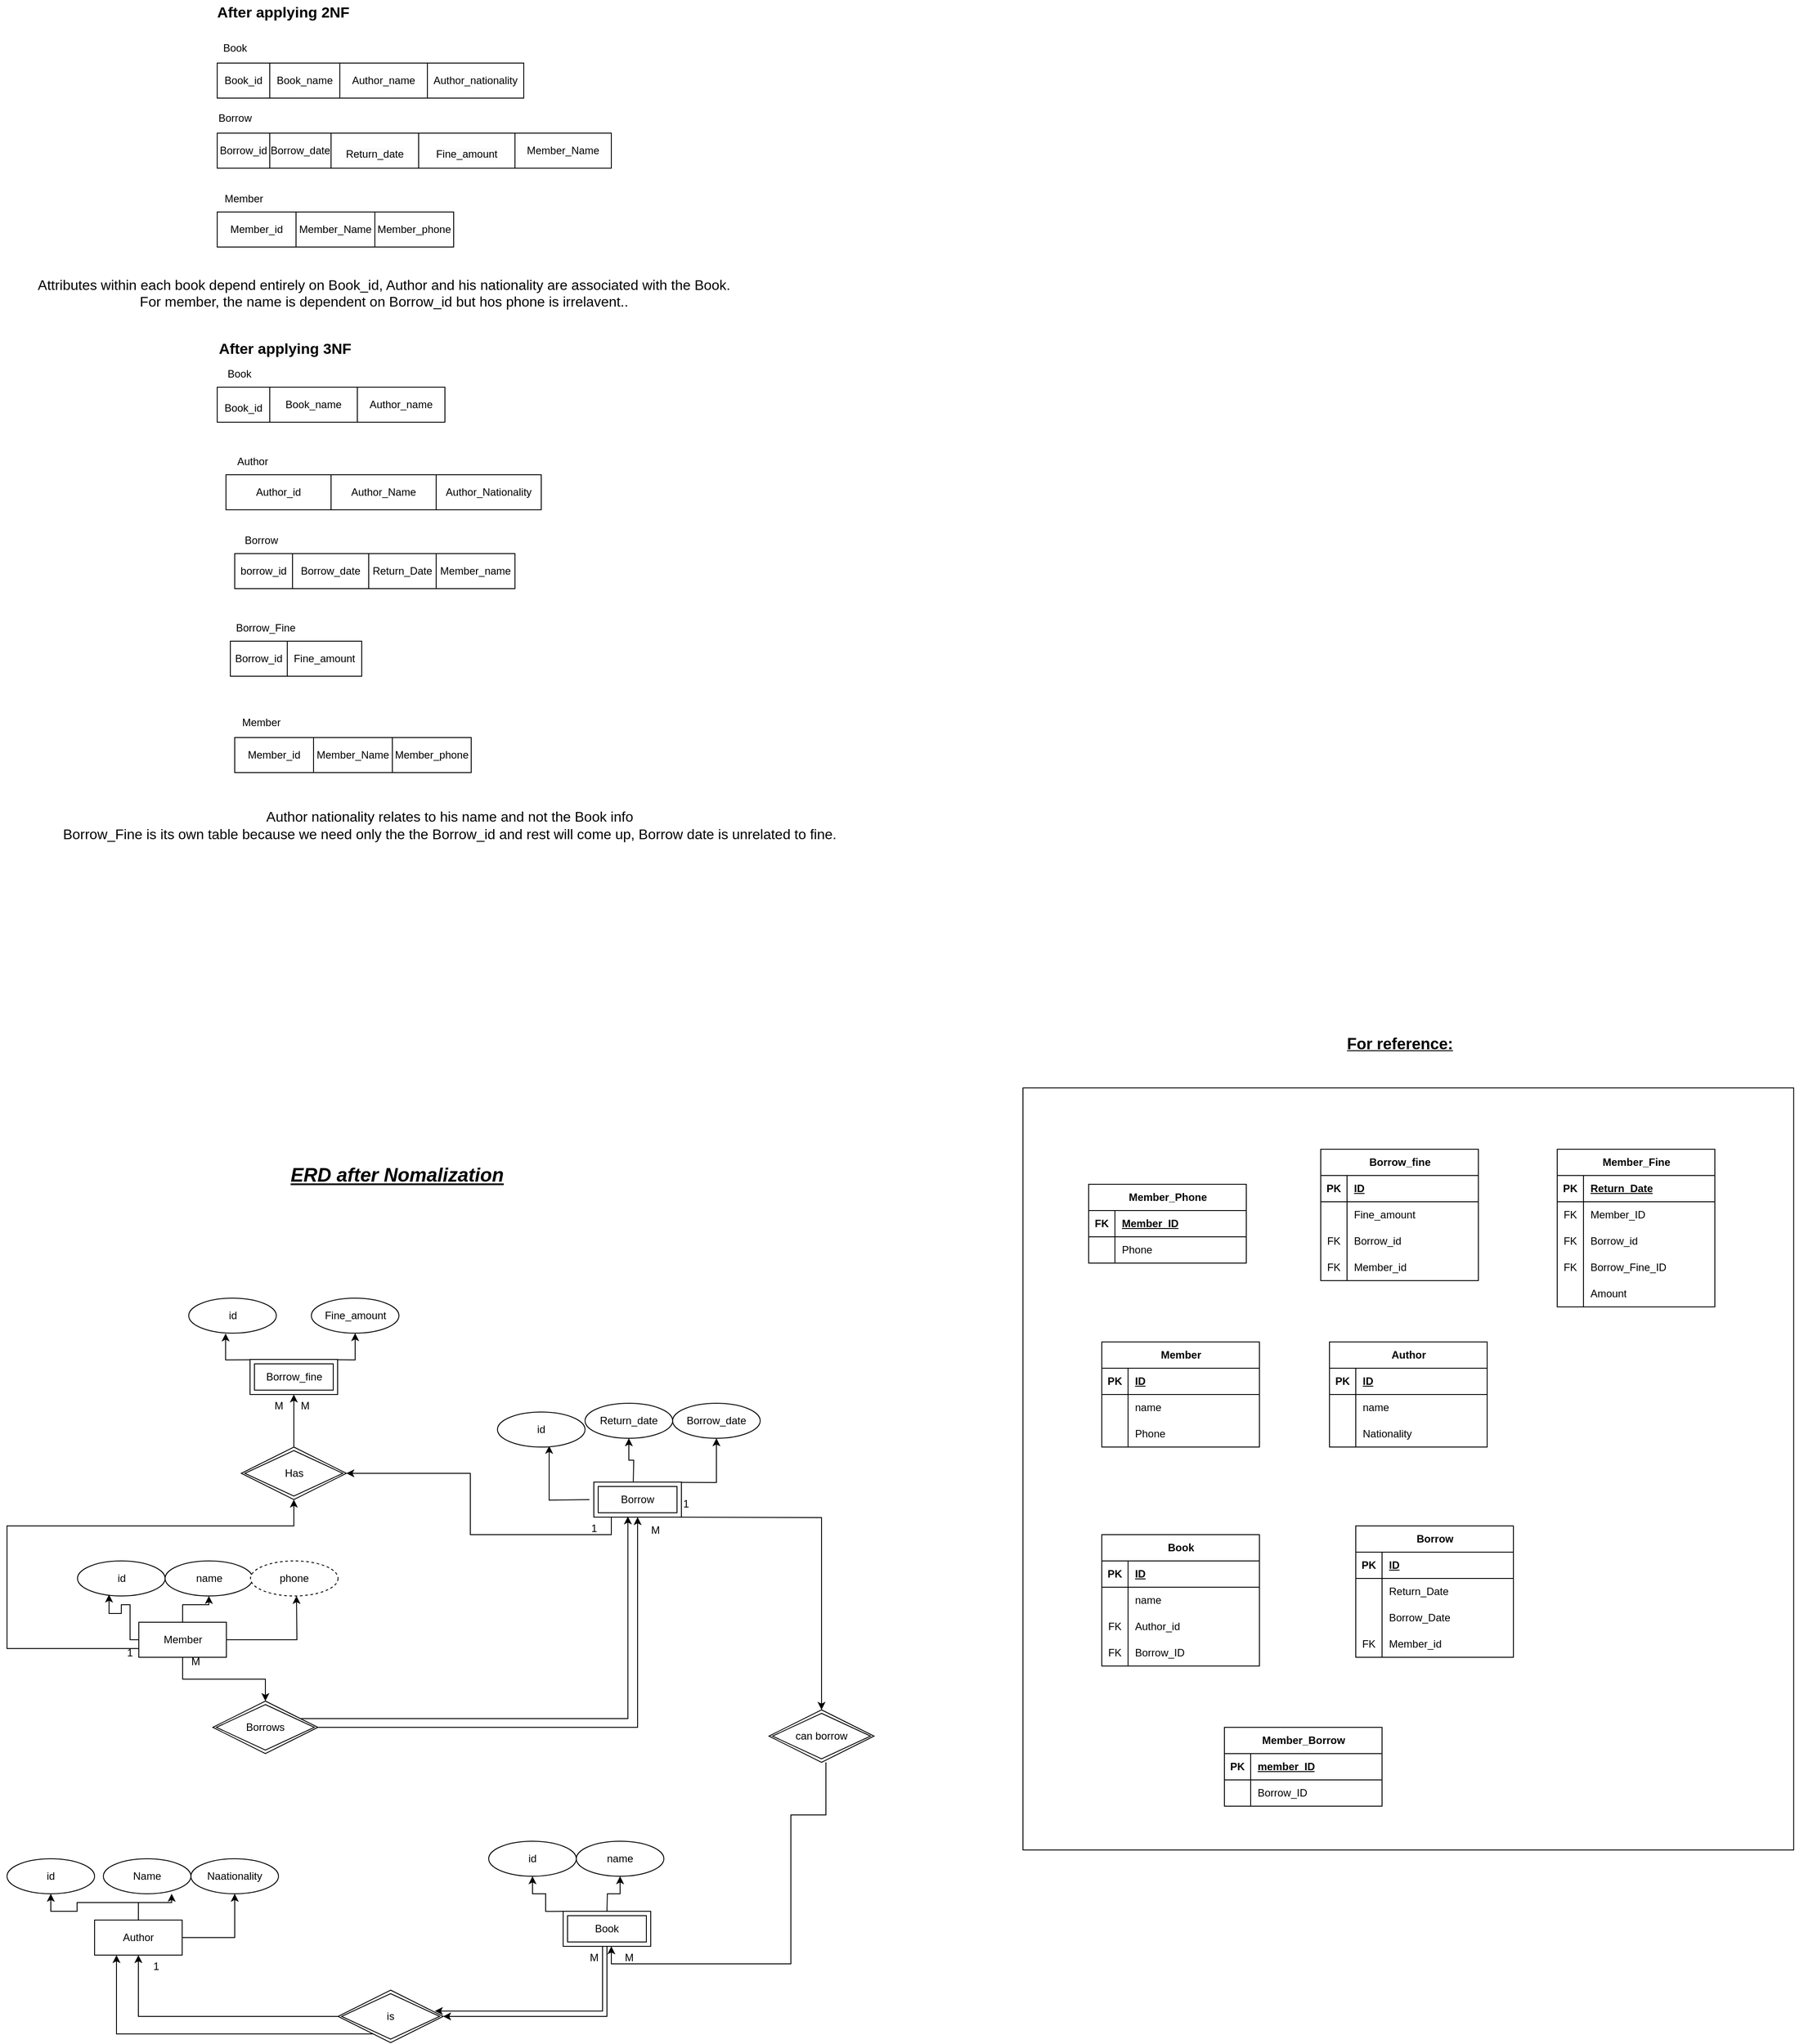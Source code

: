 <mxfile version="26.0.4">
  <diagram name="Page-1" id="0yEintYWOWX4rMY7f2As">
    <mxGraphModel dx="2927" dy="865" grid="1" gridSize="10" guides="1" tooltips="1" connect="1" arrows="1" fold="1" page="1" pageScale="1" pageWidth="850" pageHeight="1100" math="0" shadow="0">
      <root>
        <mxCell id="0" />
        <mxCell id="1" parent="0" />
        <mxCell id="j1YCcE-Wg3AFej6a7hgM-369" value="" style="verticalLabelPosition=bottom;verticalAlign=top;html=1;shape=mxgraph.basic.rect;fillColor2=none;strokeWidth=1;size=20;indent=5;" vertex="1" parent="1">
          <mxGeometry x="1020" y="1370" width="880" height="870" as="geometry" />
        </mxCell>
        <mxCell id="j1YCcE-Wg3AFej6a7hgM-1" value="" style="shape=table;startSize=0;container=1;collapsible=0;childLayout=tableLayout;" vertex="1" parent="1">
          <mxGeometry x="100" y="200" width="350" height="40" as="geometry" />
        </mxCell>
        <mxCell id="j1YCcE-Wg3AFej6a7hgM-2" value="" style="shape=tableRow;horizontal=0;startSize=0;swimlaneHead=0;swimlaneBody=0;strokeColor=inherit;top=0;left=0;bottom=0;right=0;collapsible=0;dropTarget=0;fillColor=none;points=[[0,0.5],[1,0.5]];portConstraint=eastwest;" vertex="1" parent="j1YCcE-Wg3AFej6a7hgM-1">
          <mxGeometry width="350" height="40" as="geometry" />
        </mxCell>
        <mxCell id="j1YCcE-Wg3AFej6a7hgM-3" value="Book_id" style="shape=partialRectangle;html=1;whiteSpace=wrap;connectable=0;strokeColor=inherit;overflow=hidden;fillColor=none;top=0;left=0;bottom=0;right=0;pointerEvents=1;" vertex="1" parent="j1YCcE-Wg3AFej6a7hgM-2">
          <mxGeometry width="60" height="40" as="geometry">
            <mxRectangle width="60" height="40" as="alternateBounds" />
          </mxGeometry>
        </mxCell>
        <mxCell id="j1YCcE-Wg3AFej6a7hgM-4" value="Book_name" style="shape=partialRectangle;html=1;whiteSpace=wrap;connectable=0;strokeColor=inherit;overflow=hidden;fillColor=none;top=0;left=0;bottom=0;right=0;pointerEvents=1;" vertex="1" parent="j1YCcE-Wg3AFej6a7hgM-2">
          <mxGeometry x="60" width="80" height="40" as="geometry">
            <mxRectangle width="80" height="40" as="alternateBounds" />
          </mxGeometry>
        </mxCell>
        <mxCell id="j1YCcE-Wg3AFej6a7hgM-5" value="Author_name" style="shape=partialRectangle;html=1;whiteSpace=wrap;connectable=0;strokeColor=inherit;overflow=hidden;fillColor=none;top=0;left=0;bottom=0;right=0;pointerEvents=1;" vertex="1" parent="j1YCcE-Wg3AFej6a7hgM-2">
          <mxGeometry x="140" width="100" height="40" as="geometry">
            <mxRectangle width="100" height="40" as="alternateBounds" />
          </mxGeometry>
        </mxCell>
        <mxCell id="j1YCcE-Wg3AFej6a7hgM-6" value="Author_nationality" style="shape=partialRectangle;html=1;whiteSpace=wrap;connectable=0;strokeColor=inherit;overflow=hidden;fillColor=none;top=0;left=0;bottom=0;right=0;pointerEvents=1;" vertex="1" parent="j1YCcE-Wg3AFej6a7hgM-2">
          <mxGeometry x="240" width="110" height="40" as="geometry">
            <mxRectangle width="110" height="40" as="alternateBounds" />
          </mxGeometry>
        </mxCell>
        <mxCell id="j1YCcE-Wg3AFej6a7hgM-7" value="&lt;b&gt;&lt;font style=&quot;font-size: 17px;&quot;&gt;After applying 2NF&lt;/font&gt;&lt;/b&gt;" style="text;html=1;align=center;verticalAlign=middle;resizable=0;points=[];autosize=1;strokeColor=none;fillColor=none;" vertex="1" parent="1">
          <mxGeometry x="90" y="128" width="170" height="30" as="geometry" />
        </mxCell>
        <mxCell id="j1YCcE-Wg3AFej6a7hgM-16" value="" style="shape=table;startSize=0;container=1;collapsible=0;childLayout=tableLayout;" vertex="1" parent="1">
          <mxGeometry x="100" y="370" width="270" height="40" as="geometry" />
        </mxCell>
        <mxCell id="j1YCcE-Wg3AFej6a7hgM-17" value="" style="shape=tableRow;horizontal=0;startSize=0;swimlaneHead=0;swimlaneBody=0;strokeColor=inherit;top=0;left=0;bottom=0;right=0;collapsible=0;dropTarget=0;fillColor=none;points=[[0,0.5],[1,0.5]];portConstraint=eastwest;" vertex="1" parent="j1YCcE-Wg3AFej6a7hgM-16">
          <mxGeometry width="270" height="40" as="geometry" />
        </mxCell>
        <mxCell id="j1YCcE-Wg3AFej6a7hgM-104" value="Member_id" style="shape=partialRectangle;html=1;whiteSpace=wrap;connectable=0;strokeColor=inherit;overflow=hidden;fillColor=none;top=0;left=0;bottom=0;right=0;pointerEvents=1;" vertex="1" parent="j1YCcE-Wg3AFej6a7hgM-17">
          <mxGeometry width="90" height="40" as="geometry">
            <mxRectangle width="90" height="40" as="alternateBounds" />
          </mxGeometry>
        </mxCell>
        <mxCell id="j1YCcE-Wg3AFej6a7hgM-18" value="Member_Name" style="shape=partialRectangle;html=1;whiteSpace=wrap;connectable=0;strokeColor=inherit;overflow=hidden;fillColor=none;top=0;left=0;bottom=0;right=0;pointerEvents=1;" vertex="1" parent="j1YCcE-Wg3AFej6a7hgM-17">
          <mxGeometry x="90" width="90" height="40" as="geometry">
            <mxRectangle width="90" height="40" as="alternateBounds" />
          </mxGeometry>
        </mxCell>
        <mxCell id="j1YCcE-Wg3AFej6a7hgM-19" value="Member_phone" style="shape=partialRectangle;html=1;whiteSpace=wrap;connectable=0;strokeColor=inherit;overflow=hidden;fillColor=none;top=0;left=0;bottom=0;right=0;pointerEvents=1;" vertex="1" parent="j1YCcE-Wg3AFej6a7hgM-17">
          <mxGeometry x="180" width="90" height="40" as="geometry">
            <mxRectangle width="90" height="40" as="alternateBounds" />
          </mxGeometry>
        </mxCell>
        <mxCell id="j1YCcE-Wg3AFej6a7hgM-22" value="" style="shape=table;startSize=0;container=1;collapsible=0;childLayout=tableLayout;" vertex="1" parent="1">
          <mxGeometry x="100" y="280" width="450" height="40" as="geometry" />
        </mxCell>
        <mxCell id="j1YCcE-Wg3AFej6a7hgM-23" value="" style="shape=tableRow;horizontal=0;startSize=0;swimlaneHead=0;swimlaneBody=0;strokeColor=inherit;top=0;left=0;bottom=0;right=0;collapsible=0;dropTarget=0;fillColor=none;points=[[0,0.5],[1,0.5]];portConstraint=eastwest;" vertex="1" parent="j1YCcE-Wg3AFej6a7hgM-22">
          <mxGeometry width="450" height="40" as="geometry" />
        </mxCell>
        <mxCell id="j1YCcE-Wg3AFej6a7hgM-24" value="Borrow_id" style="shape=partialRectangle;html=1;whiteSpace=wrap;connectable=0;strokeColor=inherit;overflow=hidden;fillColor=none;top=0;left=0;bottom=0;right=0;pointerEvents=1;" vertex="1" parent="j1YCcE-Wg3AFej6a7hgM-23">
          <mxGeometry width="60" height="40" as="geometry">
            <mxRectangle width="60" height="40" as="alternateBounds" />
          </mxGeometry>
        </mxCell>
        <mxCell id="j1YCcE-Wg3AFej6a7hgM-25" value="Borrow_date" style="shape=partialRectangle;html=1;whiteSpace=wrap;connectable=0;strokeColor=inherit;overflow=hidden;fillColor=none;top=0;left=0;bottom=0;right=0;pointerEvents=1;" vertex="1" parent="j1YCcE-Wg3AFej6a7hgM-23">
          <mxGeometry x="60" width="70" height="40" as="geometry">
            <mxRectangle width="70" height="40" as="alternateBounds" />
          </mxGeometry>
        </mxCell>
        <mxCell id="j1YCcE-Wg3AFej6a7hgM-26" value="&#xa;&lt;span style=&quot;color: rgb(0, 0, 0); font-family: Helvetica; font-size: 12px; font-style: normal; font-variant-ligatures: normal; font-variant-caps: normal; font-weight: 400; letter-spacing: normal; orphans: 2; text-align: center; text-indent: 0px; text-transform: none; widows: 2; word-spacing: 0px; -webkit-text-stroke-width: 0px; white-space: normal; background-color: rgb(251, 251, 251); text-decoration-thickness: initial; text-decoration-style: initial; text-decoration-color: initial; display: inline !important; float: none;&quot;&gt;Return_date&lt;/span&gt;&#xa;&#xa;" style="shape=partialRectangle;html=1;whiteSpace=wrap;connectable=0;strokeColor=inherit;overflow=hidden;fillColor=none;top=0;left=0;bottom=0;right=0;pointerEvents=1;" vertex="1" parent="j1YCcE-Wg3AFej6a7hgM-23">
          <mxGeometry x="130" width="100" height="40" as="geometry">
            <mxRectangle width="100" height="40" as="alternateBounds" />
          </mxGeometry>
        </mxCell>
        <mxCell id="j1YCcE-Wg3AFej6a7hgM-27" value="&#xa;&lt;span style=&quot;color: rgb(0, 0, 0); font-family: Helvetica; font-size: 12px; font-style: normal; font-variant-ligatures: normal; font-variant-caps: normal; font-weight: 400; letter-spacing: normal; orphans: 2; text-align: center; text-indent: 0px; text-transform: none; widows: 2; word-spacing: 0px; -webkit-text-stroke-width: 0px; white-space: normal; background-color: rgb(251, 251, 251); text-decoration-thickness: initial; text-decoration-style: initial; text-decoration-color: initial; display: inline !important; float: none;&quot;&gt;Fine_amount&lt;/span&gt;&#xa;&#xa;" style="shape=partialRectangle;html=1;whiteSpace=wrap;connectable=0;strokeColor=inherit;overflow=hidden;fillColor=none;top=0;left=0;bottom=0;right=0;pointerEvents=1;" vertex="1" parent="j1YCcE-Wg3AFej6a7hgM-23">
          <mxGeometry x="230" width="110" height="40" as="geometry">
            <mxRectangle width="110" height="40" as="alternateBounds" />
          </mxGeometry>
        </mxCell>
        <mxCell id="j1YCcE-Wg3AFej6a7hgM-103" value="Member_Name" style="shape=partialRectangle;html=1;whiteSpace=wrap;connectable=0;strokeColor=inherit;overflow=hidden;fillColor=none;top=0;left=0;bottom=0;right=0;pointerEvents=1;" vertex="1" parent="j1YCcE-Wg3AFej6a7hgM-23">
          <mxGeometry x="340" width="110" height="40" as="geometry">
            <mxRectangle width="110" height="40" as="alternateBounds" />
          </mxGeometry>
        </mxCell>
        <mxCell id="j1YCcE-Wg3AFej6a7hgM-34" value="" style="shape=table;startSize=0;container=1;collapsible=0;childLayout=tableLayout;" vertex="1" parent="1">
          <mxGeometry x="110" y="670" width="360" height="40" as="geometry" />
        </mxCell>
        <mxCell id="j1YCcE-Wg3AFej6a7hgM-35" value="" style="shape=tableRow;horizontal=0;startSize=0;swimlaneHead=0;swimlaneBody=0;strokeColor=inherit;top=0;left=0;bottom=0;right=0;collapsible=0;dropTarget=0;fillColor=none;points=[[0,0.5],[1,0.5]];portConstraint=eastwest;" vertex="1" parent="j1YCcE-Wg3AFej6a7hgM-34">
          <mxGeometry width="360" height="40" as="geometry" />
        </mxCell>
        <mxCell id="j1YCcE-Wg3AFej6a7hgM-151" value="Author_id" style="shape=partialRectangle;html=1;whiteSpace=wrap;connectable=0;strokeColor=inherit;overflow=hidden;fillColor=none;top=0;left=0;bottom=0;right=0;pointerEvents=1;" vertex="1" parent="j1YCcE-Wg3AFej6a7hgM-35">
          <mxGeometry width="120" height="40" as="geometry">
            <mxRectangle width="120" height="40" as="alternateBounds" />
          </mxGeometry>
        </mxCell>
        <mxCell id="j1YCcE-Wg3AFej6a7hgM-36" value="Author_Name" style="shape=partialRectangle;html=1;whiteSpace=wrap;connectable=0;strokeColor=inherit;overflow=hidden;fillColor=none;top=0;left=0;bottom=0;right=0;pointerEvents=1;" vertex="1" parent="j1YCcE-Wg3AFej6a7hgM-35">
          <mxGeometry x="120" width="120" height="40" as="geometry">
            <mxRectangle width="120" height="40" as="alternateBounds" />
          </mxGeometry>
        </mxCell>
        <mxCell id="j1YCcE-Wg3AFej6a7hgM-37" value="Author_Nationality" style="shape=partialRectangle;html=1;whiteSpace=wrap;connectable=0;strokeColor=inherit;overflow=hidden;fillColor=none;top=0;left=0;bottom=0;right=0;pointerEvents=1;" vertex="1" parent="j1YCcE-Wg3AFej6a7hgM-35">
          <mxGeometry x="240" width="120" height="40" as="geometry">
            <mxRectangle width="120" height="40" as="alternateBounds" />
          </mxGeometry>
        </mxCell>
        <mxCell id="j1YCcE-Wg3AFej6a7hgM-42" value="" style="shape=table;startSize=0;container=1;collapsible=0;childLayout=tableLayout;" vertex="1" parent="1">
          <mxGeometry x="100" y="570" width="260" height="40" as="geometry" />
        </mxCell>
        <mxCell id="j1YCcE-Wg3AFej6a7hgM-43" value="" style="shape=tableRow;horizontal=0;startSize=0;swimlaneHead=0;swimlaneBody=0;strokeColor=inherit;top=0;left=0;bottom=0;right=0;collapsible=0;dropTarget=0;fillColor=none;points=[[0,0.5],[1,0.5]];portConstraint=eastwest;" vertex="1" parent="j1YCcE-Wg3AFej6a7hgM-42">
          <mxGeometry width="260" height="40" as="geometry" />
        </mxCell>
        <mxCell id="j1YCcE-Wg3AFej6a7hgM-44" value="&#xa;&lt;span style=&quot;color: rgb(0, 0, 0); font-family: Helvetica; font-size: 12px; font-style: normal; font-variant-ligatures: normal; font-variant-caps: normal; font-weight: 400; letter-spacing: normal; orphans: 2; text-align: center; text-indent: 0px; text-transform: none; widows: 2; word-spacing: 0px; -webkit-text-stroke-width: 0px; white-space: normal; background-color: rgb(251, 251, 251); text-decoration-thickness: initial; text-decoration-style: initial; text-decoration-color: initial; display: inline !important; float: none;&quot;&gt;Book_id&lt;/span&gt;&#xa;&#xa;" style="shape=partialRectangle;html=1;whiteSpace=wrap;connectable=0;strokeColor=inherit;overflow=hidden;fillColor=none;top=0;left=0;bottom=0;right=0;pointerEvents=1;" vertex="1" parent="j1YCcE-Wg3AFej6a7hgM-43">
          <mxGeometry width="60" height="40" as="geometry">
            <mxRectangle width="60" height="40" as="alternateBounds" />
          </mxGeometry>
        </mxCell>
        <mxCell id="j1YCcE-Wg3AFej6a7hgM-45" value="Book_name" style="shape=partialRectangle;html=1;whiteSpace=wrap;connectable=0;strokeColor=inherit;overflow=hidden;fillColor=none;top=0;left=0;bottom=0;right=0;pointerEvents=1;" vertex="1" parent="j1YCcE-Wg3AFej6a7hgM-43">
          <mxGeometry x="60" width="100" height="40" as="geometry">
            <mxRectangle width="100" height="40" as="alternateBounds" />
          </mxGeometry>
        </mxCell>
        <mxCell id="j1YCcE-Wg3AFej6a7hgM-46" value="Author_name" style="shape=partialRectangle;html=1;whiteSpace=wrap;connectable=0;strokeColor=inherit;overflow=hidden;fillColor=none;top=0;left=0;bottom=0;right=0;pointerEvents=1;" vertex="1" parent="j1YCcE-Wg3AFej6a7hgM-43">
          <mxGeometry x="160" width="100" height="40" as="geometry">
            <mxRectangle width="100" height="40" as="alternateBounds" />
          </mxGeometry>
        </mxCell>
        <mxCell id="j1YCcE-Wg3AFej6a7hgM-47" value="" style="shape=table;startSize=0;container=1;collapsible=0;childLayout=tableLayout;" vertex="1" parent="1">
          <mxGeometry x="120" y="760" width="320" height="40" as="geometry" />
        </mxCell>
        <mxCell id="j1YCcE-Wg3AFej6a7hgM-48" value="" style="shape=tableRow;horizontal=0;startSize=0;swimlaneHead=0;swimlaneBody=0;strokeColor=inherit;top=0;left=0;bottom=0;right=0;collapsible=0;dropTarget=0;fillColor=none;points=[[0,0.5],[1,0.5]];portConstraint=eastwest;" vertex="1" parent="j1YCcE-Wg3AFej6a7hgM-47">
          <mxGeometry width="320" height="40" as="geometry" />
        </mxCell>
        <mxCell id="j1YCcE-Wg3AFej6a7hgM-49" value="borrow_id" style="shape=partialRectangle;html=1;whiteSpace=wrap;connectable=0;strokeColor=inherit;overflow=hidden;fillColor=none;top=0;left=0;bottom=0;right=0;pointerEvents=1;" vertex="1" parent="j1YCcE-Wg3AFej6a7hgM-48">
          <mxGeometry width="66" height="40" as="geometry">
            <mxRectangle width="66" height="40" as="alternateBounds" />
          </mxGeometry>
        </mxCell>
        <mxCell id="j1YCcE-Wg3AFej6a7hgM-50" value="Borrow_date" style="shape=partialRectangle;html=1;whiteSpace=wrap;connectable=0;strokeColor=inherit;overflow=hidden;fillColor=none;top=0;left=0;bottom=0;right=0;pointerEvents=1;" vertex="1" parent="j1YCcE-Wg3AFej6a7hgM-48">
          <mxGeometry x="66" width="87" height="40" as="geometry">
            <mxRectangle width="87" height="40" as="alternateBounds" />
          </mxGeometry>
        </mxCell>
        <mxCell id="j1YCcE-Wg3AFej6a7hgM-51" value="Return_Date" style="shape=partialRectangle;html=1;whiteSpace=wrap;connectable=0;strokeColor=inherit;overflow=hidden;fillColor=none;top=0;left=0;bottom=0;right=0;pointerEvents=1;" vertex="1" parent="j1YCcE-Wg3AFej6a7hgM-48">
          <mxGeometry x="153" width="77" height="40" as="geometry">
            <mxRectangle width="77" height="40" as="alternateBounds" />
          </mxGeometry>
        </mxCell>
        <mxCell id="j1YCcE-Wg3AFej6a7hgM-105" value="Member_name" style="shape=partialRectangle;html=1;whiteSpace=wrap;connectable=0;strokeColor=inherit;overflow=hidden;fillColor=none;top=0;left=0;bottom=0;right=0;pointerEvents=1;" vertex="1" parent="j1YCcE-Wg3AFej6a7hgM-48">
          <mxGeometry x="230" width="90" height="40" as="geometry">
            <mxRectangle width="90" height="40" as="alternateBounds" />
          </mxGeometry>
        </mxCell>
        <mxCell id="j1YCcE-Wg3AFej6a7hgM-59" value="&lt;b style=&quot;forced-color-adjust: none; color: rgb(0, 0, 0); font-family: Helvetica; font-size: 12px; font-style: normal; font-variant-ligatures: normal; font-variant-caps: normal; letter-spacing: normal; orphans: 2; text-align: center; text-indent: 0px; text-transform: none; widows: 2; word-spacing: 0px; -webkit-text-stroke-width: 0px; white-space: nowrap; background-color: rgb(251, 251, 251); text-decoration-thickness: initial; text-decoration-style: initial; text-decoration-color: initial;&quot;&gt;&lt;font style=&quot;forced-color-adjust: none; font-size: 17px;&quot;&gt;After applying 3NF&lt;/font&gt;&lt;/b&gt;" style="text;whiteSpace=wrap;html=1;" vertex="1" parent="1">
          <mxGeometry x="100" y="510" width="180" height="40" as="geometry" />
        </mxCell>
        <mxCell id="j1YCcE-Wg3AFej6a7hgM-60" value="Book" style="text;html=1;align=center;verticalAlign=middle;resizable=0;points=[];autosize=1;strokeColor=none;fillColor=none;" vertex="1" parent="1">
          <mxGeometry x="100" y="540" width="50" height="30" as="geometry" />
        </mxCell>
        <mxCell id="j1YCcE-Wg3AFej6a7hgM-61" value="Author" style="text;html=1;align=center;verticalAlign=middle;resizable=0;points=[];autosize=1;strokeColor=none;fillColor=none;" vertex="1" parent="1">
          <mxGeometry x="110" y="640" width="60" height="30" as="geometry" />
        </mxCell>
        <mxCell id="j1YCcE-Wg3AFej6a7hgM-62" value="Borrow" style="text;html=1;align=center;verticalAlign=middle;resizable=0;points=[];autosize=1;strokeColor=none;fillColor=none;" vertex="1" parent="1">
          <mxGeometry x="120" y="730" width="60" height="30" as="geometry" />
        </mxCell>
        <mxCell id="j1YCcE-Wg3AFej6a7hgM-64" value="Book" style="text;html=1;align=center;verticalAlign=middle;resizable=0;points=[];autosize=1;strokeColor=none;fillColor=none;" vertex="1" parent="1">
          <mxGeometry x="95" y="168" width="50" height="30" as="geometry" />
        </mxCell>
        <mxCell id="j1YCcE-Wg3AFej6a7hgM-66" value="Borrow" style="text;html=1;align=center;verticalAlign=middle;resizable=0;points=[];autosize=1;strokeColor=none;fillColor=none;" vertex="1" parent="1">
          <mxGeometry x="90" y="248" width="60" height="30" as="geometry" />
        </mxCell>
        <mxCell id="j1YCcE-Wg3AFej6a7hgM-67" value="Member" style="text;html=1;align=center;verticalAlign=middle;resizable=0;points=[];autosize=1;strokeColor=none;fillColor=none;" vertex="1" parent="1">
          <mxGeometry x="95" y="340" width="70" height="30" as="geometry" />
        </mxCell>
        <mxCell id="j1YCcE-Wg3AFej6a7hgM-68" value="" style="shape=table;startSize=0;container=1;collapsible=0;childLayout=tableLayout;" vertex="1" parent="1">
          <mxGeometry x="120" y="970" width="270" height="40" as="geometry" />
        </mxCell>
        <mxCell id="j1YCcE-Wg3AFej6a7hgM-69" value="" style="shape=tableRow;horizontal=0;startSize=0;swimlaneHead=0;swimlaneBody=0;strokeColor=inherit;top=0;left=0;bottom=0;right=0;collapsible=0;dropTarget=0;fillColor=none;points=[[0,0.5],[1,0.5]];portConstraint=eastwest;" vertex="1" parent="j1YCcE-Wg3AFej6a7hgM-68">
          <mxGeometry width="270" height="40" as="geometry" />
        </mxCell>
        <mxCell id="j1YCcE-Wg3AFej6a7hgM-138" value="Member_id" style="shape=partialRectangle;html=1;whiteSpace=wrap;connectable=0;strokeColor=inherit;overflow=hidden;fillColor=none;top=0;left=0;bottom=0;right=0;pointerEvents=1;" vertex="1" parent="j1YCcE-Wg3AFej6a7hgM-69">
          <mxGeometry width="90" height="40" as="geometry">
            <mxRectangle width="90" height="40" as="alternateBounds" />
          </mxGeometry>
        </mxCell>
        <mxCell id="j1YCcE-Wg3AFej6a7hgM-70" value="Member_Name" style="shape=partialRectangle;html=1;whiteSpace=wrap;connectable=0;strokeColor=inherit;overflow=hidden;fillColor=none;top=0;left=0;bottom=0;right=0;pointerEvents=1;" vertex="1" parent="j1YCcE-Wg3AFej6a7hgM-69">
          <mxGeometry x="90" width="90" height="40" as="geometry">
            <mxRectangle width="90" height="40" as="alternateBounds" />
          </mxGeometry>
        </mxCell>
        <mxCell id="j1YCcE-Wg3AFej6a7hgM-71" value="Member_phone" style="shape=partialRectangle;html=1;whiteSpace=wrap;connectable=0;strokeColor=inherit;overflow=hidden;fillColor=none;top=0;left=0;bottom=0;right=0;pointerEvents=1;" vertex="1" parent="j1YCcE-Wg3AFej6a7hgM-69">
          <mxGeometry x="180" width="90" height="40" as="geometry">
            <mxRectangle width="90" height="40" as="alternateBounds" />
          </mxGeometry>
        </mxCell>
        <mxCell id="j1YCcE-Wg3AFej6a7hgM-73" value="Member" style="text;html=1;align=center;verticalAlign=middle;resizable=0;points=[];autosize=1;strokeColor=none;fillColor=none;" vertex="1" parent="1">
          <mxGeometry x="115" y="938" width="70" height="30" as="geometry" />
        </mxCell>
        <mxCell id="j1YCcE-Wg3AFej6a7hgM-74" value="&lt;font style=&quot;font-size: 16px;&quot;&gt;Attributes within each book depend entirely on Book_id, Author and his nationality are associated with the Book.&lt;br&gt;For member, the name is dependent on Borrow_id but hos phone is irrelavent..&lt;/font&gt;&lt;div&gt;&lt;br&gt;&lt;/div&gt;" style="text;html=1;align=center;verticalAlign=middle;resizable=0;points=[];autosize=1;strokeColor=none;fillColor=none;" vertex="1" parent="1">
          <mxGeometry x="-115" y="435" width="810" height="70" as="geometry" />
        </mxCell>
        <mxCell id="j1YCcE-Wg3AFej6a7hgM-107" value="" style="group" vertex="1" connectable="0" parent="1">
          <mxGeometry x="110" y="830" width="155" height="70" as="geometry" />
        </mxCell>
        <mxCell id="j1YCcE-Wg3AFej6a7hgM-55" value="" style="shape=table;startSize=0;container=1;collapsible=0;childLayout=tableLayout;" vertex="1" parent="j1YCcE-Wg3AFej6a7hgM-107">
          <mxGeometry x="5" y="30" width="150" height="40" as="geometry" />
        </mxCell>
        <mxCell id="j1YCcE-Wg3AFej6a7hgM-56" value="" style="shape=tableRow;horizontal=0;startSize=0;swimlaneHead=0;swimlaneBody=0;strokeColor=inherit;top=0;left=0;bottom=0;right=0;collapsible=0;dropTarget=0;fillColor=none;points=[[0,0.5],[1,0.5]];portConstraint=eastwest;" vertex="1" parent="j1YCcE-Wg3AFej6a7hgM-55">
          <mxGeometry width="150" height="40" as="geometry" />
        </mxCell>
        <mxCell id="j1YCcE-Wg3AFej6a7hgM-57" value="Borrow_id" style="shape=partialRectangle;html=1;whiteSpace=wrap;connectable=0;strokeColor=inherit;overflow=hidden;fillColor=none;top=0;left=0;bottom=0;right=0;pointerEvents=1;" vertex="1" parent="j1YCcE-Wg3AFej6a7hgM-56">
          <mxGeometry width="65" height="40" as="geometry">
            <mxRectangle width="65" height="40" as="alternateBounds" />
          </mxGeometry>
        </mxCell>
        <mxCell id="j1YCcE-Wg3AFej6a7hgM-58" value="Fine_amount" style="shape=partialRectangle;html=1;whiteSpace=wrap;connectable=0;strokeColor=inherit;overflow=hidden;fillColor=none;top=0;left=0;bottom=0;right=0;pointerEvents=1;" vertex="1" parent="j1YCcE-Wg3AFej6a7hgM-56">
          <mxGeometry x="65" width="85" height="40" as="geometry">
            <mxRectangle width="85" height="40" as="alternateBounds" />
          </mxGeometry>
        </mxCell>
        <mxCell id="j1YCcE-Wg3AFej6a7hgM-63" value="Borrow_Fine" style="text;html=1;align=center;verticalAlign=middle;resizable=0;points=[];autosize=1;strokeColor=none;fillColor=none;" vertex="1" parent="j1YCcE-Wg3AFej6a7hgM-107">
          <mxGeometry width="90" height="30" as="geometry" />
        </mxCell>
        <mxCell id="j1YCcE-Wg3AFej6a7hgM-108" value="&lt;font style=&quot;font-size: 16px;&quot;&gt;Author nationality relates to his name and not the Book info&lt;/font&gt;&lt;div&gt;&lt;font style=&quot;font-size: 16px;&quot;&gt;Borrow_Fine is its own table because we need only the the Borrow_id and rest will come up, Borrow date is unrelated to fine.&lt;/font&gt;&lt;/div&gt;" style="text;html=1;align=center;verticalAlign=middle;resizable=0;points=[];autosize=1;strokeColor=none;fillColor=none;" vertex="1" parent="1">
          <mxGeometry x="-90" y="1045" width="910" height="50" as="geometry" />
        </mxCell>
        <mxCell id="j1YCcE-Wg3AFej6a7hgM-180" style="edgeStyle=orthogonalEdgeStyle;rounded=0;orthogonalLoop=1;jettySize=auto;html=1;entryX=0.5;entryY=0;entryDx=0;entryDy=0;" edge="1" parent="1" source="j1YCcE-Wg3AFej6a7hgM-112" target="j1YCcE-Wg3AFej6a7hgM-179">
          <mxGeometry relative="1" as="geometry" />
        </mxCell>
        <mxCell id="j1YCcE-Wg3AFej6a7hgM-136" value="" style="group" vertex="1" connectable="0" parent="1">
          <mxGeometry x="410" y="2230" width="295" height="120" as="geometry" />
        </mxCell>
        <mxCell id="j1YCcE-Wg3AFej6a7hgM-132" style="edgeStyle=orthogonalEdgeStyle;rounded=0;orthogonalLoop=1;jettySize=auto;html=1;entryX=0.5;entryY=1;entryDx=0;entryDy=0;" edge="1" parent="j1YCcE-Wg3AFej6a7hgM-136" target="j1YCcE-Wg3AFej6a7hgM-129">
          <mxGeometry relative="1" as="geometry">
            <mxPoint x="85" y="80.059" as="sourcePoint" />
            <Array as="points">
              <mxPoint x="65" y="80" />
              <mxPoint x="65" y="60" />
              <mxPoint x="50" y="60" />
            </Array>
          </mxGeometry>
        </mxCell>
        <mxCell id="j1YCcE-Wg3AFej6a7hgM-133" value="" style="edgeStyle=orthogonalEdgeStyle;rounded=0;orthogonalLoop=1;jettySize=auto;html=1;" edge="1" parent="j1YCcE-Wg3AFej6a7hgM-136" target="j1YCcE-Wg3AFej6a7hgM-130">
          <mxGeometry relative="1" as="geometry">
            <mxPoint x="135" y="80" as="sourcePoint" />
          </mxGeometry>
        </mxCell>
        <mxCell id="j1YCcE-Wg3AFej6a7hgM-129" value="id" style="ellipse;whiteSpace=wrap;html=1;align=center;" vertex="1" parent="j1YCcE-Wg3AFej6a7hgM-136">
          <mxGeometry width="100" height="40" as="geometry" />
        </mxCell>
        <mxCell id="j1YCcE-Wg3AFej6a7hgM-130" value="name" style="ellipse;whiteSpace=wrap;html=1;align=center;" vertex="1" parent="j1YCcE-Wg3AFej6a7hgM-136">
          <mxGeometry x="100" width="100" height="40" as="geometry" />
        </mxCell>
        <mxCell id="j1YCcE-Wg3AFej6a7hgM-182" value="Book" style="shape=ext;margin=3;double=1;whiteSpace=wrap;html=1;align=center;" vertex="1" parent="j1YCcE-Wg3AFej6a7hgM-136">
          <mxGeometry x="85" y="80" width="100" height="40" as="geometry" />
        </mxCell>
        <mxCell id="j1YCcE-Wg3AFej6a7hgM-137" value="" style="group" vertex="1" connectable="0" parent="1">
          <mxGeometry x="420" y="1730" width="385" height="130" as="geometry" />
        </mxCell>
        <mxCell id="j1YCcE-Wg3AFej6a7hgM-135" value="" style="group" vertex="1" connectable="0" parent="j1YCcE-Wg3AFej6a7hgM-137">
          <mxGeometry width="300" height="130" as="geometry" />
        </mxCell>
        <mxCell id="j1YCcE-Wg3AFej6a7hgM-124" value="" style="edgeStyle=orthogonalEdgeStyle;rounded=0;orthogonalLoop=1;jettySize=auto;html=1;entryX=0.59;entryY=0.965;entryDx=0;entryDy=0;entryPerimeter=0;" edge="1" parent="j1YCcE-Wg3AFej6a7hgM-135" target="j1YCcE-Wg3AFej6a7hgM-114">
          <mxGeometry relative="1" as="geometry">
            <mxPoint x="105" y="110.059" as="sourcePoint" />
            <mxPoint x="15" y="110" as="targetPoint" />
          </mxGeometry>
        </mxCell>
        <mxCell id="j1YCcE-Wg3AFej6a7hgM-125" value="" style="edgeStyle=orthogonalEdgeStyle;rounded=0;orthogonalLoop=1;jettySize=auto;html=1;" edge="1" parent="j1YCcE-Wg3AFej6a7hgM-135" target="j1YCcE-Wg3AFej6a7hgM-116">
          <mxGeometry relative="1" as="geometry">
            <mxPoint x="155.059" y="90" as="sourcePoint" />
          </mxGeometry>
        </mxCell>
        <mxCell id="j1YCcE-Wg3AFej6a7hgM-128" style="edgeStyle=orthogonalEdgeStyle;rounded=0;orthogonalLoop=1;jettySize=auto;html=1;entryX=0.5;entryY=1;entryDx=0;entryDy=0;" edge="1" parent="j1YCcE-Wg3AFej6a7hgM-135" target="j1YCcE-Wg3AFej6a7hgM-115">
          <mxGeometry relative="1" as="geometry">
            <mxPoint x="155.059" y="90" as="sourcePoint" />
          </mxGeometry>
        </mxCell>
        <mxCell id="j1YCcE-Wg3AFej6a7hgM-114" value="id" style="ellipse;whiteSpace=wrap;html=1;align=center;" vertex="1" parent="j1YCcE-Wg3AFej6a7hgM-135">
          <mxGeometry y="10" width="100" height="40" as="geometry" />
        </mxCell>
        <mxCell id="j1YCcE-Wg3AFej6a7hgM-115" value="Borrow_date" style="ellipse;whiteSpace=wrap;html=1;align=center;" vertex="1" parent="j1YCcE-Wg3AFej6a7hgM-135">
          <mxGeometry x="200" width="100" height="40" as="geometry" />
        </mxCell>
        <mxCell id="j1YCcE-Wg3AFej6a7hgM-116" value="Return_date" style="ellipse;whiteSpace=wrap;html=1;align=center;" vertex="1" parent="j1YCcE-Wg3AFej6a7hgM-135">
          <mxGeometry x="100" width="100" height="40" as="geometry" />
        </mxCell>
        <mxCell id="j1YCcE-Wg3AFej6a7hgM-170" value="Borrow" style="shape=ext;margin=3;double=1;whiteSpace=wrap;html=1;align=center;" vertex="1" parent="j1YCcE-Wg3AFej6a7hgM-135">
          <mxGeometry x="110" y="90" width="100" height="40" as="geometry" />
        </mxCell>
        <mxCell id="j1YCcE-Wg3AFej6a7hgM-185" style="edgeStyle=orthogonalEdgeStyle;rounded=0;orthogonalLoop=1;jettySize=auto;html=1;entryX=0.5;entryY=0;entryDx=0;entryDy=0;" edge="1" parent="j1YCcE-Wg3AFej6a7hgM-135" target="j1YCcE-Wg3AFej6a7hgM-184">
          <mxGeometry relative="1" as="geometry">
            <mxPoint x="200" y="129.999" as="sourcePoint" />
            <mxPoint x="450" y="319.94" as="targetPoint" />
          </mxGeometry>
        </mxCell>
        <mxCell id="j1YCcE-Wg3AFej6a7hgM-208" value="1" style="text;html=1;align=center;verticalAlign=middle;resizable=0;points=[];autosize=1;strokeColor=none;fillColor=none;" vertex="1" parent="j1YCcE-Wg3AFej6a7hgM-135">
          <mxGeometry x="200" y="100" width="30" height="30" as="geometry" />
        </mxCell>
        <mxCell id="j1YCcE-Wg3AFej6a7hgM-168" value="" style="group" vertex="1" connectable="0" parent="1">
          <mxGeometry x="-140" y="2250" width="310" height="110" as="geometry" />
        </mxCell>
        <mxCell id="j1YCcE-Wg3AFej6a7hgM-165" style="edgeStyle=orthogonalEdgeStyle;rounded=0;orthogonalLoop=1;jettySize=auto;html=1;entryX=0.5;entryY=1;entryDx=0;entryDy=0;" edge="1" parent="j1YCcE-Wg3AFej6a7hgM-168" source="j1YCcE-Wg3AFej6a7hgM-110" target="j1YCcE-Wg3AFej6a7hgM-149">
          <mxGeometry relative="1" as="geometry" />
        </mxCell>
        <mxCell id="j1YCcE-Wg3AFej6a7hgM-166" style="edgeStyle=orthogonalEdgeStyle;rounded=0;orthogonalLoop=1;jettySize=auto;html=1;entryX=0.78;entryY=1;entryDx=0;entryDy=0;entryPerimeter=0;" edge="1" parent="j1YCcE-Wg3AFej6a7hgM-168" source="j1YCcE-Wg3AFej6a7hgM-110" target="j1YCcE-Wg3AFej6a7hgM-150">
          <mxGeometry relative="1" as="geometry">
            <mxPoint x="210.0" y="50" as="targetPoint" />
          </mxGeometry>
        </mxCell>
        <mxCell id="j1YCcE-Wg3AFej6a7hgM-167" style="edgeStyle=orthogonalEdgeStyle;rounded=0;orthogonalLoop=1;jettySize=auto;html=1;" edge="1" parent="j1YCcE-Wg3AFej6a7hgM-168" source="j1YCcE-Wg3AFej6a7hgM-110" target="j1YCcE-Wg3AFej6a7hgM-152">
          <mxGeometry relative="1" as="geometry" />
        </mxCell>
        <mxCell id="j1YCcE-Wg3AFej6a7hgM-110" value="Author" style="whiteSpace=wrap;html=1;align=center;" vertex="1" parent="j1YCcE-Wg3AFej6a7hgM-168">
          <mxGeometry x="100" y="70" width="100" height="40" as="geometry" />
        </mxCell>
        <mxCell id="j1YCcE-Wg3AFej6a7hgM-149" value="id" style="ellipse;whiteSpace=wrap;html=1;align=center;" vertex="1" parent="j1YCcE-Wg3AFej6a7hgM-168">
          <mxGeometry width="100" height="40" as="geometry" />
        </mxCell>
        <mxCell id="j1YCcE-Wg3AFej6a7hgM-150" value="Name" style="ellipse;whiteSpace=wrap;html=1;align=center;" vertex="1" parent="j1YCcE-Wg3AFej6a7hgM-168">
          <mxGeometry x="110" width="100" height="40" as="geometry" />
        </mxCell>
        <mxCell id="j1YCcE-Wg3AFej6a7hgM-152" value="Naationality" style="ellipse;whiteSpace=wrap;html=1;align=center;" vertex="1" parent="j1YCcE-Wg3AFej6a7hgM-168">
          <mxGeometry x="210" width="100" height="40" as="geometry" />
        </mxCell>
        <mxCell id="j1YCcE-Wg3AFej6a7hgM-181" style="edgeStyle=orthogonalEdgeStyle;rounded=0;orthogonalLoop=1;jettySize=auto;html=1;entryX=0.5;entryY=1;entryDx=0;entryDy=0;" edge="1" parent="1" source="j1YCcE-Wg3AFej6a7hgM-179" target="j1YCcE-Wg3AFej6a7hgM-170">
          <mxGeometry relative="1" as="geometry" />
        </mxCell>
        <mxCell id="j1YCcE-Wg3AFej6a7hgM-179" value="Borrows" style="shape=rhombus;double=1;perimeter=rhombusPerimeter;whiteSpace=wrap;html=1;align=center;" vertex="1" parent="1">
          <mxGeometry x="95" y="2070" width="120" height="60" as="geometry" />
        </mxCell>
        <mxCell id="j1YCcE-Wg3AFej6a7hgM-186" style="edgeStyle=orthogonalEdgeStyle;rounded=0;orthogonalLoop=1;jettySize=auto;html=1;entryX=0.5;entryY=1;entryDx=0;entryDy=0;exitX=0.5;exitY=1;exitDx=0;exitDy=0;" edge="1" parent="1">
          <mxGeometry relative="1" as="geometry">
            <mxPoint x="795" y="2140" as="sourcePoint" />
            <mxPoint x="550" y="2350" as="targetPoint" />
            <Array as="points">
              <mxPoint x="795" y="2200" />
              <mxPoint x="755" y="2200" />
              <mxPoint x="755" y="2370" />
              <mxPoint x="550" y="2370" />
            </Array>
          </mxGeometry>
        </mxCell>
        <mxCell id="j1YCcE-Wg3AFej6a7hgM-184" value="can borrow" style="shape=rhombus;double=1;perimeter=rhombusPerimeter;whiteSpace=wrap;html=1;align=center;" vertex="1" parent="1">
          <mxGeometry x="730" y="2080" width="120" height="60" as="geometry" />
        </mxCell>
        <mxCell id="j1YCcE-Wg3AFej6a7hgM-190" style="edgeStyle=orthogonalEdgeStyle;rounded=0;orthogonalLoop=1;jettySize=auto;html=1;entryX=0.5;entryY=1;entryDx=0;entryDy=0;" edge="1" parent="1" source="j1YCcE-Wg3AFej6a7hgM-187" target="j1YCcE-Wg3AFej6a7hgM-110">
          <mxGeometry relative="1" as="geometry" />
        </mxCell>
        <mxCell id="j1YCcE-Wg3AFej6a7hgM-219" style="edgeStyle=orthogonalEdgeStyle;rounded=0;orthogonalLoop=1;jettySize=auto;html=1;entryX=0.25;entryY=1;entryDx=0;entryDy=0;" edge="1" parent="1" source="j1YCcE-Wg3AFej6a7hgM-187" target="j1YCcE-Wg3AFej6a7hgM-110">
          <mxGeometry relative="1" as="geometry">
            <Array as="points">
              <mxPoint x="-15" y="2450" />
            </Array>
          </mxGeometry>
        </mxCell>
        <mxCell id="j1YCcE-Wg3AFej6a7hgM-187" value="is" style="shape=rhombus;double=1;perimeter=rhombusPerimeter;whiteSpace=wrap;html=1;align=center;" vertex="1" parent="1">
          <mxGeometry x="238" y="2400" width="120" height="60" as="geometry" />
        </mxCell>
        <mxCell id="j1YCcE-Wg3AFej6a7hgM-188" style="edgeStyle=orthogonalEdgeStyle;rounded=0;orthogonalLoop=1;jettySize=auto;html=1;entryX=1;entryY=0.5;entryDx=0;entryDy=0;" edge="1" parent="1" source="j1YCcE-Wg3AFej6a7hgM-182" target="j1YCcE-Wg3AFej6a7hgM-187">
          <mxGeometry relative="1" as="geometry">
            <Array as="points">
              <mxPoint x="545" y="2430" />
            </Array>
          </mxGeometry>
        </mxCell>
        <mxCell id="j1YCcE-Wg3AFej6a7hgM-191" value="" style="group" vertex="1" connectable="0" parent="1">
          <mxGeometry x="-59.5" y="1910" width="297.5" height="110" as="geometry" />
        </mxCell>
        <mxCell id="j1YCcE-Wg3AFej6a7hgM-143" style="edgeStyle=orthogonalEdgeStyle;rounded=0;orthogonalLoop=1;jettySize=auto;html=1;entryX=0.5;entryY=1;entryDx=0;entryDy=0;" edge="1" parent="j1YCcE-Wg3AFej6a7hgM-191" source="j1YCcE-Wg3AFej6a7hgM-112" target="j1YCcE-Wg3AFej6a7hgM-140">
          <mxGeometry relative="1" as="geometry" />
        </mxCell>
        <mxCell id="j1YCcE-Wg3AFej6a7hgM-144" style="edgeStyle=orthogonalEdgeStyle;rounded=0;orthogonalLoop=1;jettySize=auto;html=1;" edge="1" parent="j1YCcE-Wg3AFej6a7hgM-191" source="j1YCcE-Wg3AFej6a7hgM-112">
          <mxGeometry relative="1" as="geometry">
            <mxPoint x="250.0" y="40" as="targetPoint" />
          </mxGeometry>
        </mxCell>
        <mxCell id="j1YCcE-Wg3AFej6a7hgM-112" value="Member" style="whiteSpace=wrap;html=1;align=center;" vertex="1" parent="j1YCcE-Wg3AFej6a7hgM-191">
          <mxGeometry x="70" y="70" width="100" height="40" as="geometry" />
        </mxCell>
        <mxCell id="j1YCcE-Wg3AFej6a7hgM-139" value="id" style="ellipse;whiteSpace=wrap;html=1;align=center;" vertex="1" parent="j1YCcE-Wg3AFej6a7hgM-191">
          <mxGeometry width="100" height="40" as="geometry" />
        </mxCell>
        <mxCell id="j1YCcE-Wg3AFej6a7hgM-140" value="name" style="ellipse;whiteSpace=wrap;html=1;align=center;" vertex="1" parent="j1YCcE-Wg3AFej6a7hgM-191">
          <mxGeometry x="100" width="100" height="40" as="geometry" />
        </mxCell>
        <mxCell id="j1YCcE-Wg3AFej6a7hgM-142" style="edgeStyle=orthogonalEdgeStyle;rounded=0;orthogonalLoop=1;jettySize=auto;html=1;entryX=0.36;entryY=0.96;entryDx=0;entryDy=0;entryPerimeter=0;" edge="1" parent="j1YCcE-Wg3AFej6a7hgM-191" source="j1YCcE-Wg3AFej6a7hgM-112" target="j1YCcE-Wg3AFej6a7hgM-139">
          <mxGeometry relative="1" as="geometry">
            <Array as="points">
              <mxPoint x="60" y="90" />
              <mxPoint x="60" y="50" />
              <mxPoint x="50" y="50" />
              <mxPoint x="50" y="60" />
              <mxPoint x="36" y="60" />
            </Array>
          </mxGeometry>
        </mxCell>
        <mxCell id="j1YCcE-Wg3AFej6a7hgM-169" value="phone" style="ellipse;whiteSpace=wrap;html=1;align=center;dashed=1;" vertex="1" parent="j1YCcE-Wg3AFej6a7hgM-191">
          <mxGeometry x="197.5" width="100" height="40" as="geometry" />
        </mxCell>
        <mxCell id="j1YCcE-Wg3AFej6a7hgM-192" value="" style="group" vertex="1" connectable="0" parent="1">
          <mxGeometry x="67.5" y="1610" width="240" height="110" as="geometry" />
        </mxCell>
        <mxCell id="j1YCcE-Wg3AFej6a7hgM-148" style="edgeStyle=orthogonalEdgeStyle;rounded=0;orthogonalLoop=1;jettySize=auto;html=1;" edge="1" parent="j1YCcE-Wg3AFej6a7hgM-192" target="j1YCcE-Wg3AFej6a7hgM-146">
          <mxGeometry relative="1" as="geometry">
            <mxPoint x="130.029" y="70" as="sourcePoint" />
          </mxGeometry>
        </mxCell>
        <mxCell id="j1YCcE-Wg3AFej6a7hgM-145" value="id" style="ellipse;whiteSpace=wrap;html=1;align=center;" vertex="1" parent="j1YCcE-Wg3AFej6a7hgM-192">
          <mxGeometry width="100" height="40" as="geometry" />
        </mxCell>
        <mxCell id="j1YCcE-Wg3AFej6a7hgM-146" value="Fine_amount" style="ellipse;whiteSpace=wrap;html=1;align=center;" vertex="1" parent="j1YCcE-Wg3AFej6a7hgM-192">
          <mxGeometry x="140" width="100" height="40" as="geometry" />
        </mxCell>
        <mxCell id="j1YCcE-Wg3AFej6a7hgM-147" style="edgeStyle=orthogonalEdgeStyle;rounded=0;orthogonalLoop=1;jettySize=auto;html=1;entryX=0.421;entryY=1.009;entryDx=0;entryDy=0;entryPerimeter=0;" edge="1" parent="j1YCcE-Wg3AFej6a7hgM-192" target="j1YCcE-Wg3AFej6a7hgM-145">
          <mxGeometry relative="1" as="geometry">
            <mxPoint x="130.029" y="70" as="sourcePoint" />
          </mxGeometry>
        </mxCell>
        <mxCell id="j1YCcE-Wg3AFej6a7hgM-193" value="Borrow_fine" style="shape=ext;margin=3;double=1;whiteSpace=wrap;html=1;align=center;" vertex="1" parent="j1YCcE-Wg3AFej6a7hgM-192">
          <mxGeometry x="70" y="70" width="100" height="40" as="geometry" />
        </mxCell>
        <mxCell id="j1YCcE-Wg3AFej6a7hgM-196" style="edgeStyle=orthogonalEdgeStyle;rounded=0;orthogonalLoop=1;jettySize=auto;html=1;entryX=0.5;entryY=1;entryDx=0;entryDy=0;" edge="1" parent="1" source="j1YCcE-Wg3AFej6a7hgM-194" target="j1YCcE-Wg3AFej6a7hgM-193">
          <mxGeometry relative="1" as="geometry" />
        </mxCell>
        <mxCell id="j1YCcE-Wg3AFej6a7hgM-194" value="Has" style="shape=rhombus;double=1;perimeter=rhombusPerimeter;whiteSpace=wrap;html=1;align=center;" vertex="1" parent="1">
          <mxGeometry x="127.5" y="1780" width="120" height="60" as="geometry" />
        </mxCell>
        <mxCell id="j1YCcE-Wg3AFej6a7hgM-201" style="edgeStyle=orthogonalEdgeStyle;rounded=0;orthogonalLoop=1;jettySize=auto;html=1;entryX=0.5;entryY=1;entryDx=0;entryDy=0;" edge="1" parent="1" source="j1YCcE-Wg3AFej6a7hgM-112" target="j1YCcE-Wg3AFej6a7hgM-194">
          <mxGeometry relative="1" as="geometry">
            <Array as="points">
              <mxPoint x="-140" y="2010" />
              <mxPoint x="-140" y="1870" />
              <mxPoint x="188" y="1870" />
            </Array>
          </mxGeometry>
        </mxCell>
        <mxCell id="j1YCcE-Wg3AFej6a7hgM-202" style="edgeStyle=orthogonalEdgeStyle;rounded=0;orthogonalLoop=1;jettySize=auto;html=1;entryX=1;entryY=0.5;entryDx=0;entryDy=0;" edge="1" parent="1" source="j1YCcE-Wg3AFej6a7hgM-170" target="j1YCcE-Wg3AFej6a7hgM-194">
          <mxGeometry relative="1" as="geometry">
            <Array as="points">
              <mxPoint x="550" y="1880" />
              <mxPoint x="389" y="1880" />
              <mxPoint x="389" y="1810" />
            </Array>
          </mxGeometry>
        </mxCell>
        <mxCell id="j1YCcE-Wg3AFej6a7hgM-205" value="M" style="text;html=1;align=center;verticalAlign=middle;resizable=0;points=[];autosize=1;strokeColor=none;fillColor=none;" vertex="1" parent="1">
          <mxGeometry x="585" y="1860" width="30" height="30" as="geometry" />
        </mxCell>
        <mxCell id="j1YCcE-Wg3AFej6a7hgM-206" value="M" style="text;html=1;align=center;verticalAlign=middle;resizable=0;points=[];autosize=1;strokeColor=none;fillColor=none;" vertex="1" parent="1">
          <mxGeometry x="60" y="2010" width="30" height="30" as="geometry" />
        </mxCell>
        <mxCell id="j1YCcE-Wg3AFej6a7hgM-207" value="M" style="text;html=1;align=center;verticalAlign=middle;resizable=0;points=[];autosize=1;strokeColor=none;fillColor=none;" vertex="1" parent="1">
          <mxGeometry x="555" y="2348" width="30" height="30" as="geometry" />
        </mxCell>
        <mxCell id="j1YCcE-Wg3AFej6a7hgM-210" value="1" style="text;html=1;align=center;verticalAlign=middle;resizable=0;points=[];autosize=1;strokeColor=none;fillColor=none;" vertex="1" parent="1">
          <mxGeometry x="15" y="2358" width="30" height="30" as="geometry" />
        </mxCell>
        <mxCell id="j1YCcE-Wg3AFej6a7hgM-211" value="M" style="text;html=1;align=center;verticalAlign=middle;resizable=0;points=[];autosize=1;strokeColor=none;fillColor=none;" vertex="1" parent="1">
          <mxGeometry x="515" y="2348" width="30" height="30" as="geometry" />
        </mxCell>
        <mxCell id="j1YCcE-Wg3AFej6a7hgM-212" value="M" style="text;html=1;align=center;verticalAlign=middle;resizable=0;points=[];autosize=1;strokeColor=none;fillColor=none;" vertex="1" parent="1">
          <mxGeometry x="185" y="1718" width="30" height="30" as="geometry" />
        </mxCell>
        <mxCell id="j1YCcE-Wg3AFej6a7hgM-213" value="1" style="text;html=1;align=center;verticalAlign=middle;resizable=0;points=[];autosize=1;strokeColor=none;fillColor=none;" vertex="1" parent="1">
          <mxGeometry x="515" y="1858" width="30" height="30" as="geometry" />
        </mxCell>
        <mxCell id="j1YCcE-Wg3AFej6a7hgM-214" value="M" style="text;html=1;align=center;verticalAlign=middle;resizable=0;points=[];autosize=1;strokeColor=none;fillColor=none;" vertex="1" parent="1">
          <mxGeometry x="155" y="1718" width="30" height="30" as="geometry" />
        </mxCell>
        <mxCell id="j1YCcE-Wg3AFej6a7hgM-215" value="1" style="text;html=1;align=center;verticalAlign=middle;resizable=0;points=[];autosize=1;strokeColor=none;fillColor=none;" vertex="1" parent="1">
          <mxGeometry x="-15" y="2000" width="30" height="30" as="geometry" />
        </mxCell>
        <mxCell id="j1YCcE-Wg3AFej6a7hgM-217" style="edgeStyle=orthogonalEdgeStyle;rounded=0;orthogonalLoop=1;jettySize=auto;html=1;entryX=0.389;entryY=0.98;entryDx=0;entryDy=0;entryPerimeter=0;" edge="1" parent="1" source="j1YCcE-Wg3AFej6a7hgM-179" target="j1YCcE-Wg3AFej6a7hgM-170">
          <mxGeometry relative="1" as="geometry">
            <Array as="points">
              <mxPoint x="569" y="2090" />
            </Array>
          </mxGeometry>
        </mxCell>
        <mxCell id="j1YCcE-Wg3AFej6a7hgM-263" value="Member" style="shape=table;startSize=30;container=1;collapsible=1;childLayout=tableLayout;fixedRows=1;rowLines=0;fontStyle=1;align=center;resizeLast=1;html=1;" vertex="1" parent="1">
          <mxGeometry x="1110" y="1660" width="180" height="120" as="geometry" />
        </mxCell>
        <mxCell id="j1YCcE-Wg3AFej6a7hgM-264" value="" style="shape=tableRow;horizontal=0;startSize=0;swimlaneHead=0;swimlaneBody=0;fillColor=none;collapsible=0;dropTarget=0;points=[[0,0.5],[1,0.5]];portConstraint=eastwest;top=0;left=0;right=0;bottom=1;" vertex="1" parent="j1YCcE-Wg3AFej6a7hgM-263">
          <mxGeometry y="30" width="180" height="30" as="geometry" />
        </mxCell>
        <mxCell id="j1YCcE-Wg3AFej6a7hgM-265" value="PK" style="shape=partialRectangle;connectable=0;fillColor=none;top=0;left=0;bottom=0;right=0;fontStyle=1;overflow=hidden;whiteSpace=wrap;html=1;" vertex="1" parent="j1YCcE-Wg3AFej6a7hgM-264">
          <mxGeometry width="30" height="30" as="geometry">
            <mxRectangle width="30" height="30" as="alternateBounds" />
          </mxGeometry>
        </mxCell>
        <mxCell id="j1YCcE-Wg3AFej6a7hgM-266" value="ID" style="shape=partialRectangle;connectable=0;fillColor=none;top=0;left=0;bottom=0;right=0;align=left;spacingLeft=6;fontStyle=5;overflow=hidden;whiteSpace=wrap;html=1;" vertex="1" parent="j1YCcE-Wg3AFej6a7hgM-264">
          <mxGeometry x="30" width="150" height="30" as="geometry">
            <mxRectangle width="150" height="30" as="alternateBounds" />
          </mxGeometry>
        </mxCell>
        <mxCell id="j1YCcE-Wg3AFej6a7hgM-267" value="" style="shape=tableRow;horizontal=0;startSize=0;swimlaneHead=0;swimlaneBody=0;fillColor=none;collapsible=0;dropTarget=0;points=[[0,0.5],[1,0.5]];portConstraint=eastwest;top=0;left=0;right=0;bottom=0;" vertex="1" parent="j1YCcE-Wg3AFej6a7hgM-263">
          <mxGeometry y="60" width="180" height="30" as="geometry" />
        </mxCell>
        <mxCell id="j1YCcE-Wg3AFej6a7hgM-268" value="" style="shape=partialRectangle;connectable=0;fillColor=none;top=0;left=0;bottom=0;right=0;editable=1;overflow=hidden;whiteSpace=wrap;html=1;" vertex="1" parent="j1YCcE-Wg3AFej6a7hgM-267">
          <mxGeometry width="30" height="30" as="geometry">
            <mxRectangle width="30" height="30" as="alternateBounds" />
          </mxGeometry>
        </mxCell>
        <mxCell id="j1YCcE-Wg3AFej6a7hgM-269" value="name" style="shape=partialRectangle;connectable=0;fillColor=none;top=0;left=0;bottom=0;right=0;align=left;spacingLeft=6;overflow=hidden;whiteSpace=wrap;html=1;" vertex="1" parent="j1YCcE-Wg3AFej6a7hgM-267">
          <mxGeometry x="30" width="150" height="30" as="geometry">
            <mxRectangle width="150" height="30" as="alternateBounds" />
          </mxGeometry>
        </mxCell>
        <mxCell id="j1YCcE-Wg3AFej6a7hgM-270" value="" style="shape=tableRow;horizontal=0;startSize=0;swimlaneHead=0;swimlaneBody=0;fillColor=none;collapsible=0;dropTarget=0;points=[[0,0.5],[1,0.5]];portConstraint=eastwest;top=0;left=0;right=0;bottom=0;" vertex="1" parent="j1YCcE-Wg3AFej6a7hgM-263">
          <mxGeometry y="90" width="180" height="30" as="geometry" />
        </mxCell>
        <mxCell id="j1YCcE-Wg3AFej6a7hgM-271" value="" style="shape=partialRectangle;connectable=0;fillColor=none;top=0;left=0;bottom=0;right=0;editable=1;overflow=hidden;whiteSpace=wrap;html=1;" vertex="1" parent="j1YCcE-Wg3AFej6a7hgM-270">
          <mxGeometry width="30" height="30" as="geometry">
            <mxRectangle width="30" height="30" as="alternateBounds" />
          </mxGeometry>
        </mxCell>
        <mxCell id="j1YCcE-Wg3AFej6a7hgM-272" value="Phone" style="shape=partialRectangle;connectable=0;fillColor=none;top=0;left=0;bottom=0;right=0;align=left;spacingLeft=6;overflow=hidden;whiteSpace=wrap;html=1;" vertex="1" parent="j1YCcE-Wg3AFej6a7hgM-270">
          <mxGeometry x="30" width="150" height="30" as="geometry">
            <mxRectangle width="150" height="30" as="alternateBounds" />
          </mxGeometry>
        </mxCell>
        <mxCell id="j1YCcE-Wg3AFej6a7hgM-276" value="Author" style="shape=table;startSize=30;container=1;collapsible=1;childLayout=tableLayout;fixedRows=1;rowLines=0;fontStyle=1;align=center;resizeLast=1;html=1;" vertex="1" parent="1">
          <mxGeometry x="1370" y="1660" width="180" height="120" as="geometry" />
        </mxCell>
        <mxCell id="j1YCcE-Wg3AFej6a7hgM-277" value="" style="shape=tableRow;horizontal=0;startSize=0;swimlaneHead=0;swimlaneBody=0;fillColor=none;collapsible=0;dropTarget=0;points=[[0,0.5],[1,0.5]];portConstraint=eastwest;top=0;left=0;right=0;bottom=1;" vertex="1" parent="j1YCcE-Wg3AFej6a7hgM-276">
          <mxGeometry y="30" width="180" height="30" as="geometry" />
        </mxCell>
        <mxCell id="j1YCcE-Wg3AFej6a7hgM-278" value="PK" style="shape=partialRectangle;connectable=0;fillColor=none;top=0;left=0;bottom=0;right=0;fontStyle=1;overflow=hidden;whiteSpace=wrap;html=1;" vertex="1" parent="j1YCcE-Wg3AFej6a7hgM-277">
          <mxGeometry width="30" height="30" as="geometry">
            <mxRectangle width="30" height="30" as="alternateBounds" />
          </mxGeometry>
        </mxCell>
        <mxCell id="j1YCcE-Wg3AFej6a7hgM-279" value="ID" style="shape=partialRectangle;connectable=0;fillColor=none;top=0;left=0;bottom=0;right=0;align=left;spacingLeft=6;fontStyle=5;overflow=hidden;whiteSpace=wrap;html=1;" vertex="1" parent="j1YCcE-Wg3AFej6a7hgM-277">
          <mxGeometry x="30" width="150" height="30" as="geometry">
            <mxRectangle width="150" height="30" as="alternateBounds" />
          </mxGeometry>
        </mxCell>
        <mxCell id="j1YCcE-Wg3AFej6a7hgM-280" value="" style="shape=tableRow;horizontal=0;startSize=0;swimlaneHead=0;swimlaneBody=0;fillColor=none;collapsible=0;dropTarget=0;points=[[0,0.5],[1,0.5]];portConstraint=eastwest;top=0;left=0;right=0;bottom=0;" vertex="1" parent="j1YCcE-Wg3AFej6a7hgM-276">
          <mxGeometry y="60" width="180" height="30" as="geometry" />
        </mxCell>
        <mxCell id="j1YCcE-Wg3AFej6a7hgM-281" value="" style="shape=partialRectangle;connectable=0;fillColor=none;top=0;left=0;bottom=0;right=0;editable=1;overflow=hidden;whiteSpace=wrap;html=1;" vertex="1" parent="j1YCcE-Wg3AFej6a7hgM-280">
          <mxGeometry width="30" height="30" as="geometry">
            <mxRectangle width="30" height="30" as="alternateBounds" />
          </mxGeometry>
        </mxCell>
        <mxCell id="j1YCcE-Wg3AFej6a7hgM-282" value="name" style="shape=partialRectangle;connectable=0;fillColor=none;top=0;left=0;bottom=0;right=0;align=left;spacingLeft=6;overflow=hidden;whiteSpace=wrap;html=1;" vertex="1" parent="j1YCcE-Wg3AFej6a7hgM-280">
          <mxGeometry x="30" width="150" height="30" as="geometry">
            <mxRectangle width="150" height="30" as="alternateBounds" />
          </mxGeometry>
        </mxCell>
        <mxCell id="j1YCcE-Wg3AFej6a7hgM-283" value="" style="shape=tableRow;horizontal=0;startSize=0;swimlaneHead=0;swimlaneBody=0;fillColor=none;collapsible=0;dropTarget=0;points=[[0,0.5],[1,0.5]];portConstraint=eastwest;top=0;left=0;right=0;bottom=0;" vertex="1" parent="j1YCcE-Wg3AFej6a7hgM-276">
          <mxGeometry y="90" width="180" height="30" as="geometry" />
        </mxCell>
        <mxCell id="j1YCcE-Wg3AFej6a7hgM-284" value="" style="shape=partialRectangle;connectable=0;fillColor=none;top=0;left=0;bottom=0;right=0;editable=1;overflow=hidden;whiteSpace=wrap;html=1;" vertex="1" parent="j1YCcE-Wg3AFej6a7hgM-283">
          <mxGeometry width="30" height="30" as="geometry">
            <mxRectangle width="30" height="30" as="alternateBounds" />
          </mxGeometry>
        </mxCell>
        <mxCell id="j1YCcE-Wg3AFej6a7hgM-285" value="Nationality" style="shape=partialRectangle;connectable=0;fillColor=none;top=0;left=0;bottom=0;right=0;align=left;spacingLeft=6;overflow=hidden;whiteSpace=wrap;html=1;" vertex="1" parent="j1YCcE-Wg3AFej6a7hgM-283">
          <mxGeometry x="30" width="150" height="30" as="geometry">
            <mxRectangle width="150" height="30" as="alternateBounds" />
          </mxGeometry>
        </mxCell>
        <mxCell id="j1YCcE-Wg3AFej6a7hgM-286" value="Borrow" style="shape=table;startSize=30;container=1;collapsible=1;childLayout=tableLayout;fixedRows=1;rowLines=0;fontStyle=1;align=center;resizeLast=1;html=1;" vertex="1" parent="1">
          <mxGeometry x="1400" y="1870" width="180" height="150" as="geometry" />
        </mxCell>
        <mxCell id="j1YCcE-Wg3AFej6a7hgM-287" value="" style="shape=tableRow;horizontal=0;startSize=0;swimlaneHead=0;swimlaneBody=0;fillColor=none;collapsible=0;dropTarget=0;points=[[0,0.5],[1,0.5]];portConstraint=eastwest;top=0;left=0;right=0;bottom=1;" vertex="1" parent="j1YCcE-Wg3AFej6a7hgM-286">
          <mxGeometry y="30" width="180" height="30" as="geometry" />
        </mxCell>
        <mxCell id="j1YCcE-Wg3AFej6a7hgM-288" value="PK" style="shape=partialRectangle;connectable=0;fillColor=none;top=0;left=0;bottom=0;right=0;fontStyle=1;overflow=hidden;whiteSpace=wrap;html=1;" vertex="1" parent="j1YCcE-Wg3AFej6a7hgM-287">
          <mxGeometry width="30" height="30" as="geometry">
            <mxRectangle width="30" height="30" as="alternateBounds" />
          </mxGeometry>
        </mxCell>
        <mxCell id="j1YCcE-Wg3AFej6a7hgM-289" value="ID" style="shape=partialRectangle;connectable=0;fillColor=none;top=0;left=0;bottom=0;right=0;align=left;spacingLeft=6;fontStyle=5;overflow=hidden;whiteSpace=wrap;html=1;" vertex="1" parent="j1YCcE-Wg3AFej6a7hgM-287">
          <mxGeometry x="30" width="150" height="30" as="geometry">
            <mxRectangle width="150" height="30" as="alternateBounds" />
          </mxGeometry>
        </mxCell>
        <mxCell id="j1YCcE-Wg3AFej6a7hgM-290" value="" style="shape=tableRow;horizontal=0;startSize=0;swimlaneHead=0;swimlaneBody=0;fillColor=none;collapsible=0;dropTarget=0;points=[[0,0.5],[1,0.5]];portConstraint=eastwest;top=0;left=0;right=0;bottom=0;" vertex="1" parent="j1YCcE-Wg3AFej6a7hgM-286">
          <mxGeometry y="60" width="180" height="30" as="geometry" />
        </mxCell>
        <mxCell id="j1YCcE-Wg3AFej6a7hgM-291" value="" style="shape=partialRectangle;connectable=0;fillColor=none;top=0;left=0;bottom=0;right=0;editable=1;overflow=hidden;whiteSpace=wrap;html=1;" vertex="1" parent="j1YCcE-Wg3AFej6a7hgM-290">
          <mxGeometry width="30" height="30" as="geometry">
            <mxRectangle width="30" height="30" as="alternateBounds" />
          </mxGeometry>
        </mxCell>
        <mxCell id="j1YCcE-Wg3AFej6a7hgM-292" value="Return_Date" style="shape=partialRectangle;connectable=0;fillColor=none;top=0;left=0;bottom=0;right=0;align=left;spacingLeft=6;overflow=hidden;whiteSpace=wrap;html=1;" vertex="1" parent="j1YCcE-Wg3AFej6a7hgM-290">
          <mxGeometry x="30" width="150" height="30" as="geometry">
            <mxRectangle width="150" height="30" as="alternateBounds" />
          </mxGeometry>
        </mxCell>
        <mxCell id="j1YCcE-Wg3AFej6a7hgM-293" value="" style="shape=tableRow;horizontal=0;startSize=0;swimlaneHead=0;swimlaneBody=0;fillColor=none;collapsible=0;dropTarget=0;points=[[0,0.5],[1,0.5]];portConstraint=eastwest;top=0;left=0;right=0;bottom=0;" vertex="1" parent="j1YCcE-Wg3AFej6a7hgM-286">
          <mxGeometry y="90" width="180" height="30" as="geometry" />
        </mxCell>
        <mxCell id="j1YCcE-Wg3AFej6a7hgM-294" value="" style="shape=partialRectangle;connectable=0;fillColor=none;top=0;left=0;bottom=0;right=0;editable=1;overflow=hidden;whiteSpace=wrap;html=1;" vertex="1" parent="j1YCcE-Wg3AFej6a7hgM-293">
          <mxGeometry width="30" height="30" as="geometry">
            <mxRectangle width="30" height="30" as="alternateBounds" />
          </mxGeometry>
        </mxCell>
        <mxCell id="j1YCcE-Wg3AFej6a7hgM-295" value="Borrow_Date" style="shape=partialRectangle;connectable=0;fillColor=none;top=0;left=0;bottom=0;right=0;align=left;spacingLeft=6;overflow=hidden;whiteSpace=wrap;html=1;" vertex="1" parent="j1YCcE-Wg3AFej6a7hgM-293">
          <mxGeometry x="30" width="150" height="30" as="geometry">
            <mxRectangle width="150" height="30" as="alternateBounds" />
          </mxGeometry>
        </mxCell>
        <mxCell id="j1YCcE-Wg3AFej6a7hgM-296" style="shape=tableRow;horizontal=0;startSize=0;swimlaneHead=0;swimlaneBody=0;fillColor=none;collapsible=0;dropTarget=0;points=[[0,0.5],[1,0.5]];portConstraint=eastwest;top=0;left=0;right=0;bottom=0;" vertex="1" parent="j1YCcE-Wg3AFej6a7hgM-286">
          <mxGeometry y="120" width="180" height="30" as="geometry" />
        </mxCell>
        <mxCell id="j1YCcE-Wg3AFej6a7hgM-297" value="FK" style="shape=partialRectangle;connectable=0;fillColor=none;top=0;left=0;bottom=0;right=0;editable=1;overflow=hidden;whiteSpace=wrap;html=1;" vertex="1" parent="j1YCcE-Wg3AFej6a7hgM-296">
          <mxGeometry width="30" height="30" as="geometry">
            <mxRectangle width="30" height="30" as="alternateBounds" />
          </mxGeometry>
        </mxCell>
        <mxCell id="j1YCcE-Wg3AFej6a7hgM-298" value="Member_id" style="shape=partialRectangle;connectable=0;fillColor=none;top=0;left=0;bottom=0;right=0;align=left;spacingLeft=6;overflow=hidden;whiteSpace=wrap;html=1;" vertex="1" parent="j1YCcE-Wg3AFej6a7hgM-296">
          <mxGeometry x="30" width="150" height="30" as="geometry">
            <mxRectangle width="150" height="30" as="alternateBounds" />
          </mxGeometry>
        </mxCell>
        <mxCell id="j1YCcE-Wg3AFej6a7hgM-299" value="Book" style="shape=table;startSize=30;container=1;collapsible=1;childLayout=tableLayout;fixedRows=1;rowLines=0;fontStyle=1;align=center;resizeLast=1;html=1;" vertex="1" parent="1">
          <mxGeometry x="1110" y="1880" width="180" height="150" as="geometry" />
        </mxCell>
        <mxCell id="j1YCcE-Wg3AFej6a7hgM-300" value="" style="shape=tableRow;horizontal=0;startSize=0;swimlaneHead=0;swimlaneBody=0;fillColor=none;collapsible=0;dropTarget=0;points=[[0,0.5],[1,0.5]];portConstraint=eastwest;top=0;left=0;right=0;bottom=1;" vertex="1" parent="j1YCcE-Wg3AFej6a7hgM-299">
          <mxGeometry y="30" width="180" height="30" as="geometry" />
        </mxCell>
        <mxCell id="j1YCcE-Wg3AFej6a7hgM-301" value="PK" style="shape=partialRectangle;connectable=0;fillColor=none;top=0;left=0;bottom=0;right=0;fontStyle=1;overflow=hidden;whiteSpace=wrap;html=1;" vertex="1" parent="j1YCcE-Wg3AFej6a7hgM-300">
          <mxGeometry width="30" height="30" as="geometry">
            <mxRectangle width="30" height="30" as="alternateBounds" />
          </mxGeometry>
        </mxCell>
        <mxCell id="j1YCcE-Wg3AFej6a7hgM-302" value="ID" style="shape=partialRectangle;connectable=0;fillColor=none;top=0;left=0;bottom=0;right=0;align=left;spacingLeft=6;fontStyle=5;overflow=hidden;whiteSpace=wrap;html=1;" vertex="1" parent="j1YCcE-Wg3AFej6a7hgM-300">
          <mxGeometry x="30" width="150" height="30" as="geometry">
            <mxRectangle width="150" height="30" as="alternateBounds" />
          </mxGeometry>
        </mxCell>
        <mxCell id="j1YCcE-Wg3AFej6a7hgM-303" value="" style="shape=tableRow;horizontal=0;startSize=0;swimlaneHead=0;swimlaneBody=0;fillColor=none;collapsible=0;dropTarget=0;points=[[0,0.5],[1,0.5]];portConstraint=eastwest;top=0;left=0;right=0;bottom=0;" vertex="1" parent="j1YCcE-Wg3AFej6a7hgM-299">
          <mxGeometry y="60" width="180" height="30" as="geometry" />
        </mxCell>
        <mxCell id="j1YCcE-Wg3AFej6a7hgM-304" value="" style="shape=partialRectangle;connectable=0;fillColor=none;top=0;left=0;bottom=0;right=0;editable=1;overflow=hidden;whiteSpace=wrap;html=1;" vertex="1" parent="j1YCcE-Wg3AFej6a7hgM-303">
          <mxGeometry width="30" height="30" as="geometry">
            <mxRectangle width="30" height="30" as="alternateBounds" />
          </mxGeometry>
        </mxCell>
        <mxCell id="j1YCcE-Wg3AFej6a7hgM-305" value="name" style="shape=partialRectangle;connectable=0;fillColor=none;top=0;left=0;bottom=0;right=0;align=left;spacingLeft=6;overflow=hidden;whiteSpace=wrap;html=1;" vertex="1" parent="j1YCcE-Wg3AFej6a7hgM-303">
          <mxGeometry x="30" width="150" height="30" as="geometry">
            <mxRectangle width="150" height="30" as="alternateBounds" />
          </mxGeometry>
        </mxCell>
        <mxCell id="j1YCcE-Wg3AFej6a7hgM-306" value="" style="shape=tableRow;horizontal=0;startSize=0;swimlaneHead=0;swimlaneBody=0;fillColor=none;collapsible=0;dropTarget=0;points=[[0,0.5],[1,0.5]];portConstraint=eastwest;top=0;left=0;right=0;bottom=0;" vertex="1" parent="j1YCcE-Wg3AFej6a7hgM-299">
          <mxGeometry y="90" width="180" height="30" as="geometry" />
        </mxCell>
        <mxCell id="j1YCcE-Wg3AFej6a7hgM-307" value="FK" style="shape=partialRectangle;connectable=0;fillColor=none;top=0;left=0;bottom=0;right=0;editable=1;overflow=hidden;whiteSpace=wrap;html=1;" vertex="1" parent="j1YCcE-Wg3AFej6a7hgM-306">
          <mxGeometry width="30" height="30" as="geometry">
            <mxRectangle width="30" height="30" as="alternateBounds" />
          </mxGeometry>
        </mxCell>
        <mxCell id="j1YCcE-Wg3AFej6a7hgM-308" value="Author_id" style="shape=partialRectangle;connectable=0;fillColor=none;top=0;left=0;bottom=0;right=0;align=left;spacingLeft=6;overflow=hidden;whiteSpace=wrap;html=1;" vertex="1" parent="j1YCcE-Wg3AFej6a7hgM-306">
          <mxGeometry x="30" width="150" height="30" as="geometry">
            <mxRectangle width="150" height="30" as="alternateBounds" />
          </mxGeometry>
        </mxCell>
        <mxCell id="j1YCcE-Wg3AFej6a7hgM-336" style="shape=tableRow;horizontal=0;startSize=0;swimlaneHead=0;swimlaneBody=0;fillColor=none;collapsible=0;dropTarget=0;points=[[0,0.5],[1,0.5]];portConstraint=eastwest;top=0;left=0;right=0;bottom=0;" vertex="1" parent="j1YCcE-Wg3AFej6a7hgM-299">
          <mxGeometry y="120" width="180" height="30" as="geometry" />
        </mxCell>
        <mxCell id="j1YCcE-Wg3AFej6a7hgM-337" value="FK" style="shape=partialRectangle;connectable=0;fillColor=none;top=0;left=0;bottom=0;right=0;editable=1;overflow=hidden;whiteSpace=wrap;html=1;" vertex="1" parent="j1YCcE-Wg3AFej6a7hgM-336">
          <mxGeometry width="30" height="30" as="geometry">
            <mxRectangle width="30" height="30" as="alternateBounds" />
          </mxGeometry>
        </mxCell>
        <mxCell id="j1YCcE-Wg3AFej6a7hgM-338" value="Borrow_ID" style="shape=partialRectangle;connectable=0;fillColor=none;top=0;left=0;bottom=0;right=0;align=left;spacingLeft=6;overflow=hidden;whiteSpace=wrap;html=1;" vertex="1" parent="j1YCcE-Wg3AFej6a7hgM-336">
          <mxGeometry x="30" width="150" height="30" as="geometry">
            <mxRectangle width="150" height="30" as="alternateBounds" />
          </mxGeometry>
        </mxCell>
        <mxCell id="j1YCcE-Wg3AFej6a7hgM-312" value="Borrow_fine" style="shape=table;startSize=30;container=1;collapsible=1;childLayout=tableLayout;fixedRows=1;rowLines=0;fontStyle=1;align=center;resizeLast=1;html=1;" vertex="1" parent="1">
          <mxGeometry x="1360" y="1440" width="180" height="150" as="geometry" />
        </mxCell>
        <mxCell id="j1YCcE-Wg3AFej6a7hgM-313" value="" style="shape=tableRow;horizontal=0;startSize=0;swimlaneHead=0;swimlaneBody=0;fillColor=none;collapsible=0;dropTarget=0;points=[[0,0.5],[1,0.5]];portConstraint=eastwest;top=0;left=0;right=0;bottom=1;" vertex="1" parent="j1YCcE-Wg3AFej6a7hgM-312">
          <mxGeometry y="30" width="180" height="30" as="geometry" />
        </mxCell>
        <mxCell id="j1YCcE-Wg3AFej6a7hgM-314" value="PK" style="shape=partialRectangle;connectable=0;fillColor=none;top=0;left=0;bottom=0;right=0;fontStyle=1;overflow=hidden;whiteSpace=wrap;html=1;" vertex="1" parent="j1YCcE-Wg3AFej6a7hgM-313">
          <mxGeometry width="30" height="30" as="geometry">
            <mxRectangle width="30" height="30" as="alternateBounds" />
          </mxGeometry>
        </mxCell>
        <mxCell id="j1YCcE-Wg3AFej6a7hgM-315" value="ID" style="shape=partialRectangle;connectable=0;fillColor=none;top=0;left=0;bottom=0;right=0;align=left;spacingLeft=6;fontStyle=5;overflow=hidden;whiteSpace=wrap;html=1;" vertex="1" parent="j1YCcE-Wg3AFej6a7hgM-313">
          <mxGeometry x="30" width="150" height="30" as="geometry">
            <mxRectangle width="150" height="30" as="alternateBounds" />
          </mxGeometry>
        </mxCell>
        <mxCell id="j1YCcE-Wg3AFej6a7hgM-316" value="" style="shape=tableRow;horizontal=0;startSize=0;swimlaneHead=0;swimlaneBody=0;fillColor=none;collapsible=0;dropTarget=0;points=[[0,0.5],[1,0.5]];portConstraint=eastwest;top=0;left=0;right=0;bottom=0;" vertex="1" parent="j1YCcE-Wg3AFej6a7hgM-312">
          <mxGeometry y="60" width="180" height="30" as="geometry" />
        </mxCell>
        <mxCell id="j1YCcE-Wg3AFej6a7hgM-317" value="" style="shape=partialRectangle;connectable=0;fillColor=none;top=0;left=0;bottom=0;right=0;editable=1;overflow=hidden;whiteSpace=wrap;html=1;" vertex="1" parent="j1YCcE-Wg3AFej6a7hgM-316">
          <mxGeometry width="30" height="30" as="geometry">
            <mxRectangle width="30" height="30" as="alternateBounds" />
          </mxGeometry>
        </mxCell>
        <mxCell id="j1YCcE-Wg3AFej6a7hgM-318" value="Fine_amount" style="shape=partialRectangle;connectable=0;fillColor=none;top=0;left=0;bottom=0;right=0;align=left;spacingLeft=6;overflow=hidden;whiteSpace=wrap;html=1;" vertex="1" parent="j1YCcE-Wg3AFej6a7hgM-316">
          <mxGeometry x="30" width="150" height="30" as="geometry">
            <mxRectangle width="150" height="30" as="alternateBounds" />
          </mxGeometry>
        </mxCell>
        <mxCell id="j1YCcE-Wg3AFej6a7hgM-319" value="" style="shape=tableRow;horizontal=0;startSize=0;swimlaneHead=0;swimlaneBody=0;fillColor=none;collapsible=0;dropTarget=0;points=[[0,0.5],[1,0.5]];portConstraint=eastwest;top=0;left=0;right=0;bottom=0;" vertex="1" parent="j1YCcE-Wg3AFej6a7hgM-312">
          <mxGeometry y="90" width="180" height="30" as="geometry" />
        </mxCell>
        <mxCell id="j1YCcE-Wg3AFej6a7hgM-320" value="FK" style="shape=partialRectangle;connectable=0;fillColor=none;top=0;left=0;bottom=0;right=0;editable=1;overflow=hidden;whiteSpace=wrap;html=1;" vertex="1" parent="j1YCcE-Wg3AFej6a7hgM-319">
          <mxGeometry width="30" height="30" as="geometry">
            <mxRectangle width="30" height="30" as="alternateBounds" />
          </mxGeometry>
        </mxCell>
        <mxCell id="j1YCcE-Wg3AFej6a7hgM-321" value="Borrow_id&amp;nbsp;" style="shape=partialRectangle;connectable=0;fillColor=none;top=0;left=0;bottom=0;right=0;align=left;spacingLeft=6;overflow=hidden;whiteSpace=wrap;html=1;" vertex="1" parent="j1YCcE-Wg3AFej6a7hgM-319">
          <mxGeometry x="30" width="150" height="30" as="geometry">
            <mxRectangle width="150" height="30" as="alternateBounds" />
          </mxGeometry>
        </mxCell>
        <mxCell id="j1YCcE-Wg3AFej6a7hgM-322" style="shape=tableRow;horizontal=0;startSize=0;swimlaneHead=0;swimlaneBody=0;fillColor=none;collapsible=0;dropTarget=0;points=[[0,0.5],[1,0.5]];portConstraint=eastwest;top=0;left=0;right=0;bottom=0;" vertex="1" parent="j1YCcE-Wg3AFej6a7hgM-312">
          <mxGeometry y="120" width="180" height="30" as="geometry" />
        </mxCell>
        <mxCell id="j1YCcE-Wg3AFej6a7hgM-323" value="FK" style="shape=partialRectangle;connectable=0;fillColor=none;top=0;left=0;bottom=0;right=0;editable=1;overflow=hidden;whiteSpace=wrap;html=1;" vertex="1" parent="j1YCcE-Wg3AFej6a7hgM-322">
          <mxGeometry width="30" height="30" as="geometry">
            <mxRectangle width="30" height="30" as="alternateBounds" />
          </mxGeometry>
        </mxCell>
        <mxCell id="j1YCcE-Wg3AFej6a7hgM-324" value="Member_id" style="shape=partialRectangle;connectable=0;fillColor=none;top=0;left=0;bottom=0;right=0;align=left;spacingLeft=6;overflow=hidden;whiteSpace=wrap;html=1;" vertex="1" parent="j1YCcE-Wg3AFej6a7hgM-322">
          <mxGeometry x="30" width="150" height="30" as="geometry">
            <mxRectangle width="150" height="30" as="alternateBounds" />
          </mxGeometry>
        </mxCell>
        <mxCell id="j1YCcE-Wg3AFej6a7hgM-220" style="edgeStyle=orthogonalEdgeStyle;rounded=0;orthogonalLoop=1;jettySize=auto;html=1;entryX=0.921;entryY=0.398;entryDx=0;entryDy=0;entryPerimeter=0;" edge="1" parent="1" source="j1YCcE-Wg3AFej6a7hgM-182" target="j1YCcE-Wg3AFej6a7hgM-187">
          <mxGeometry relative="1" as="geometry">
            <mxPoint x="360" y="2430" as="targetPoint" />
            <Array as="points">
              <mxPoint x="540" y="2424" />
            </Array>
          </mxGeometry>
        </mxCell>
        <mxCell id="j1YCcE-Wg3AFej6a7hgM-326" value="Member_Phone" style="shape=table;startSize=30;container=1;collapsible=1;childLayout=tableLayout;fixedRows=1;rowLines=0;fontStyle=1;align=center;resizeLast=1;html=1;" vertex="1" parent="1">
          <mxGeometry x="1095" y="1480" width="180" height="90" as="geometry" />
        </mxCell>
        <mxCell id="j1YCcE-Wg3AFej6a7hgM-327" value="" style="shape=tableRow;horizontal=0;startSize=0;swimlaneHead=0;swimlaneBody=0;fillColor=none;collapsible=0;dropTarget=0;points=[[0,0.5],[1,0.5]];portConstraint=eastwest;top=0;left=0;right=0;bottom=1;" vertex="1" parent="j1YCcE-Wg3AFej6a7hgM-326">
          <mxGeometry y="30" width="180" height="30" as="geometry" />
        </mxCell>
        <mxCell id="j1YCcE-Wg3AFej6a7hgM-328" value="FK" style="shape=partialRectangle;connectable=0;fillColor=none;top=0;left=0;bottom=0;right=0;fontStyle=1;overflow=hidden;whiteSpace=wrap;html=1;" vertex="1" parent="j1YCcE-Wg3AFej6a7hgM-327">
          <mxGeometry width="30" height="30" as="geometry">
            <mxRectangle width="30" height="30" as="alternateBounds" />
          </mxGeometry>
        </mxCell>
        <mxCell id="j1YCcE-Wg3AFej6a7hgM-329" value="Member_ID" style="shape=partialRectangle;connectable=0;fillColor=none;top=0;left=0;bottom=0;right=0;align=left;spacingLeft=6;fontStyle=5;overflow=hidden;whiteSpace=wrap;html=1;" vertex="1" parent="j1YCcE-Wg3AFej6a7hgM-327">
          <mxGeometry x="30" width="150" height="30" as="geometry">
            <mxRectangle width="150" height="30" as="alternateBounds" />
          </mxGeometry>
        </mxCell>
        <mxCell id="j1YCcE-Wg3AFej6a7hgM-333" value="" style="shape=tableRow;horizontal=0;startSize=0;swimlaneHead=0;swimlaneBody=0;fillColor=none;collapsible=0;dropTarget=0;points=[[0,0.5],[1,0.5]];portConstraint=eastwest;top=0;left=0;right=0;bottom=0;" vertex="1" parent="j1YCcE-Wg3AFej6a7hgM-326">
          <mxGeometry y="60" width="180" height="30" as="geometry" />
        </mxCell>
        <mxCell id="j1YCcE-Wg3AFej6a7hgM-334" value="" style="shape=partialRectangle;connectable=0;fillColor=none;top=0;left=0;bottom=0;right=0;editable=1;overflow=hidden;whiteSpace=wrap;html=1;" vertex="1" parent="j1YCcE-Wg3AFej6a7hgM-333">
          <mxGeometry width="30" height="30" as="geometry">
            <mxRectangle width="30" height="30" as="alternateBounds" />
          </mxGeometry>
        </mxCell>
        <mxCell id="j1YCcE-Wg3AFej6a7hgM-335" value="Phone" style="shape=partialRectangle;connectable=0;fillColor=none;top=0;left=0;bottom=0;right=0;align=left;spacingLeft=6;overflow=hidden;whiteSpace=wrap;html=1;" vertex="1" parent="j1YCcE-Wg3AFej6a7hgM-333">
          <mxGeometry x="30" width="150" height="30" as="geometry">
            <mxRectangle width="150" height="30" as="alternateBounds" />
          </mxGeometry>
        </mxCell>
        <mxCell id="j1YCcE-Wg3AFej6a7hgM-339" value="Member_Borrow" style="shape=table;startSize=30;container=1;collapsible=1;childLayout=tableLayout;fixedRows=1;rowLines=0;fontStyle=1;align=center;resizeLast=1;html=1;" vertex="1" parent="1">
          <mxGeometry x="1250" y="2100" width="180" height="90" as="geometry" />
        </mxCell>
        <mxCell id="j1YCcE-Wg3AFej6a7hgM-340" value="" style="shape=tableRow;horizontal=0;startSize=0;swimlaneHead=0;swimlaneBody=0;fillColor=none;collapsible=0;dropTarget=0;points=[[0,0.5],[1,0.5]];portConstraint=eastwest;top=0;left=0;right=0;bottom=1;" vertex="1" parent="j1YCcE-Wg3AFej6a7hgM-339">
          <mxGeometry y="30" width="180" height="30" as="geometry" />
        </mxCell>
        <mxCell id="j1YCcE-Wg3AFej6a7hgM-341" value="PK" style="shape=partialRectangle;connectable=0;fillColor=none;top=0;left=0;bottom=0;right=0;fontStyle=1;overflow=hidden;whiteSpace=wrap;html=1;" vertex="1" parent="j1YCcE-Wg3AFej6a7hgM-340">
          <mxGeometry width="30" height="30" as="geometry">
            <mxRectangle width="30" height="30" as="alternateBounds" />
          </mxGeometry>
        </mxCell>
        <mxCell id="j1YCcE-Wg3AFej6a7hgM-342" value="member_ID" style="shape=partialRectangle;connectable=0;fillColor=none;top=0;left=0;bottom=0;right=0;align=left;spacingLeft=6;fontStyle=5;overflow=hidden;whiteSpace=wrap;html=1;" vertex="1" parent="j1YCcE-Wg3AFej6a7hgM-340">
          <mxGeometry x="30" width="150" height="30" as="geometry">
            <mxRectangle width="150" height="30" as="alternateBounds" />
          </mxGeometry>
        </mxCell>
        <mxCell id="j1YCcE-Wg3AFej6a7hgM-343" value="" style="shape=tableRow;horizontal=0;startSize=0;swimlaneHead=0;swimlaneBody=0;fillColor=none;collapsible=0;dropTarget=0;points=[[0,0.5],[1,0.5]];portConstraint=eastwest;top=0;left=0;right=0;bottom=0;" vertex="1" parent="j1YCcE-Wg3AFej6a7hgM-339">
          <mxGeometry y="60" width="180" height="30" as="geometry" />
        </mxCell>
        <mxCell id="j1YCcE-Wg3AFej6a7hgM-344" value="" style="shape=partialRectangle;connectable=0;fillColor=none;top=0;left=0;bottom=0;right=0;editable=1;overflow=hidden;whiteSpace=wrap;html=1;" vertex="1" parent="j1YCcE-Wg3AFej6a7hgM-343">
          <mxGeometry width="30" height="30" as="geometry">
            <mxRectangle width="30" height="30" as="alternateBounds" />
          </mxGeometry>
        </mxCell>
        <mxCell id="j1YCcE-Wg3AFej6a7hgM-345" value="Borrow_ID" style="shape=partialRectangle;connectable=0;fillColor=none;top=0;left=0;bottom=0;right=0;align=left;spacingLeft=6;overflow=hidden;whiteSpace=wrap;html=1;" vertex="1" parent="j1YCcE-Wg3AFej6a7hgM-343">
          <mxGeometry x="30" width="150" height="30" as="geometry">
            <mxRectangle width="150" height="30" as="alternateBounds" />
          </mxGeometry>
        </mxCell>
        <mxCell id="j1YCcE-Wg3AFej6a7hgM-352" value="Member_Fine" style="shape=table;startSize=30;container=1;collapsible=1;childLayout=tableLayout;fixedRows=1;rowLines=0;fontStyle=1;align=center;resizeLast=1;html=1;" vertex="1" parent="1">
          <mxGeometry x="1630" y="1440" width="180" height="180" as="geometry" />
        </mxCell>
        <mxCell id="j1YCcE-Wg3AFej6a7hgM-353" value="" style="shape=tableRow;horizontal=0;startSize=0;swimlaneHead=0;swimlaneBody=0;fillColor=none;collapsible=0;dropTarget=0;points=[[0,0.5],[1,0.5]];portConstraint=eastwest;top=0;left=0;right=0;bottom=1;" vertex="1" parent="j1YCcE-Wg3AFej6a7hgM-352">
          <mxGeometry y="30" width="180" height="30" as="geometry" />
        </mxCell>
        <mxCell id="j1YCcE-Wg3AFej6a7hgM-354" value="PK" style="shape=partialRectangle;connectable=0;fillColor=none;top=0;left=0;bottom=0;right=0;fontStyle=1;overflow=hidden;whiteSpace=wrap;html=1;" vertex="1" parent="j1YCcE-Wg3AFej6a7hgM-353">
          <mxGeometry width="30" height="30" as="geometry">
            <mxRectangle width="30" height="30" as="alternateBounds" />
          </mxGeometry>
        </mxCell>
        <mxCell id="j1YCcE-Wg3AFej6a7hgM-355" value="Return_Date" style="shape=partialRectangle;connectable=0;fillColor=none;top=0;left=0;bottom=0;right=0;align=left;spacingLeft=6;fontStyle=5;overflow=hidden;whiteSpace=wrap;html=1;" vertex="1" parent="j1YCcE-Wg3AFej6a7hgM-353">
          <mxGeometry x="30" width="150" height="30" as="geometry">
            <mxRectangle width="150" height="30" as="alternateBounds" />
          </mxGeometry>
        </mxCell>
        <mxCell id="j1YCcE-Wg3AFej6a7hgM-356" value="" style="shape=tableRow;horizontal=0;startSize=0;swimlaneHead=0;swimlaneBody=0;fillColor=none;collapsible=0;dropTarget=0;points=[[0,0.5],[1,0.5]];portConstraint=eastwest;top=0;left=0;right=0;bottom=0;" vertex="1" parent="j1YCcE-Wg3AFej6a7hgM-352">
          <mxGeometry y="60" width="180" height="30" as="geometry" />
        </mxCell>
        <mxCell id="j1YCcE-Wg3AFej6a7hgM-357" value="FK" style="shape=partialRectangle;connectable=0;fillColor=none;top=0;left=0;bottom=0;right=0;editable=1;overflow=hidden;whiteSpace=wrap;html=1;" vertex="1" parent="j1YCcE-Wg3AFej6a7hgM-356">
          <mxGeometry width="30" height="30" as="geometry">
            <mxRectangle width="30" height="30" as="alternateBounds" />
          </mxGeometry>
        </mxCell>
        <mxCell id="j1YCcE-Wg3AFej6a7hgM-358" value="Member_ID" style="shape=partialRectangle;connectable=0;fillColor=none;top=0;left=0;bottom=0;right=0;align=left;spacingLeft=6;overflow=hidden;whiteSpace=wrap;html=1;" vertex="1" parent="j1YCcE-Wg3AFej6a7hgM-356">
          <mxGeometry x="30" width="150" height="30" as="geometry">
            <mxRectangle width="150" height="30" as="alternateBounds" />
          </mxGeometry>
        </mxCell>
        <mxCell id="j1YCcE-Wg3AFej6a7hgM-359" value="" style="shape=tableRow;horizontal=0;startSize=0;swimlaneHead=0;swimlaneBody=0;fillColor=none;collapsible=0;dropTarget=0;points=[[0,0.5],[1,0.5]];portConstraint=eastwest;top=0;left=0;right=0;bottom=0;" vertex="1" parent="j1YCcE-Wg3AFej6a7hgM-352">
          <mxGeometry y="90" width="180" height="30" as="geometry" />
        </mxCell>
        <mxCell id="j1YCcE-Wg3AFej6a7hgM-360" value="FK" style="shape=partialRectangle;connectable=0;fillColor=none;top=0;left=0;bottom=0;right=0;editable=1;overflow=hidden;whiteSpace=wrap;html=1;" vertex="1" parent="j1YCcE-Wg3AFej6a7hgM-359">
          <mxGeometry width="30" height="30" as="geometry">
            <mxRectangle width="30" height="30" as="alternateBounds" />
          </mxGeometry>
        </mxCell>
        <mxCell id="j1YCcE-Wg3AFej6a7hgM-361" value="Borrow_id&amp;nbsp;" style="shape=partialRectangle;connectable=0;fillColor=none;top=0;left=0;bottom=0;right=0;align=left;spacingLeft=6;overflow=hidden;whiteSpace=wrap;html=1;" vertex="1" parent="j1YCcE-Wg3AFej6a7hgM-359">
          <mxGeometry x="30" width="150" height="30" as="geometry">
            <mxRectangle width="150" height="30" as="alternateBounds" />
          </mxGeometry>
        </mxCell>
        <mxCell id="j1YCcE-Wg3AFej6a7hgM-362" style="shape=tableRow;horizontal=0;startSize=0;swimlaneHead=0;swimlaneBody=0;fillColor=none;collapsible=0;dropTarget=0;points=[[0,0.5],[1,0.5]];portConstraint=eastwest;top=0;left=0;right=0;bottom=0;" vertex="1" parent="j1YCcE-Wg3AFej6a7hgM-352">
          <mxGeometry y="120" width="180" height="30" as="geometry" />
        </mxCell>
        <mxCell id="j1YCcE-Wg3AFej6a7hgM-363" value="FK" style="shape=partialRectangle;connectable=0;fillColor=none;top=0;left=0;bottom=0;right=0;editable=1;overflow=hidden;whiteSpace=wrap;html=1;" vertex="1" parent="j1YCcE-Wg3AFej6a7hgM-362">
          <mxGeometry width="30" height="30" as="geometry">
            <mxRectangle width="30" height="30" as="alternateBounds" />
          </mxGeometry>
        </mxCell>
        <mxCell id="j1YCcE-Wg3AFej6a7hgM-364" value="Borrow_Fine_ID" style="shape=partialRectangle;connectable=0;fillColor=none;top=0;left=0;bottom=0;right=0;align=left;spacingLeft=6;overflow=hidden;whiteSpace=wrap;html=1;" vertex="1" parent="j1YCcE-Wg3AFej6a7hgM-362">
          <mxGeometry x="30" width="150" height="30" as="geometry">
            <mxRectangle width="150" height="30" as="alternateBounds" />
          </mxGeometry>
        </mxCell>
        <mxCell id="j1YCcE-Wg3AFej6a7hgM-365" style="shape=tableRow;horizontal=0;startSize=0;swimlaneHead=0;swimlaneBody=0;fillColor=none;collapsible=0;dropTarget=0;points=[[0,0.5],[1,0.5]];portConstraint=eastwest;top=0;left=0;right=0;bottom=0;" vertex="1" parent="j1YCcE-Wg3AFej6a7hgM-352">
          <mxGeometry y="150" width="180" height="30" as="geometry" />
        </mxCell>
        <mxCell id="j1YCcE-Wg3AFej6a7hgM-366" style="shape=partialRectangle;connectable=0;fillColor=none;top=0;left=0;bottom=0;right=0;editable=1;overflow=hidden;whiteSpace=wrap;html=1;" vertex="1" parent="j1YCcE-Wg3AFej6a7hgM-365">
          <mxGeometry width="30" height="30" as="geometry">
            <mxRectangle width="30" height="30" as="alternateBounds" />
          </mxGeometry>
        </mxCell>
        <mxCell id="j1YCcE-Wg3AFej6a7hgM-367" value="Amount" style="shape=partialRectangle;connectable=0;fillColor=none;top=0;left=0;bottom=0;right=0;align=left;spacingLeft=6;overflow=hidden;whiteSpace=wrap;html=1;" vertex="1" parent="j1YCcE-Wg3AFej6a7hgM-365">
          <mxGeometry x="30" width="150" height="30" as="geometry">
            <mxRectangle width="150" height="30" as="alternateBounds" />
          </mxGeometry>
        </mxCell>
        <mxCell id="j1YCcE-Wg3AFej6a7hgM-368" value="&lt;font style=&quot;font-size: 22px;&quot;&gt;&lt;u&gt;&lt;b&gt;&lt;i&gt;ERD after Nomalization&lt;/i&gt;&lt;/b&gt;&lt;/u&gt;&lt;/font&gt;" style="text;html=1;align=center;verticalAlign=middle;resizable=0;points=[];autosize=1;strokeColor=none;fillColor=none;" vertex="1" parent="1">
          <mxGeometry x="170" y="1450" width="270" height="40" as="geometry" />
        </mxCell>
        <mxCell id="j1YCcE-Wg3AFej6a7hgM-370" value="&lt;font style=&quot;font-size: 18px;&quot;&gt;&lt;b&gt;&lt;u&gt;For reference:&lt;/u&gt;&lt;/b&gt;&lt;/font&gt;" style="text;html=1;align=center;verticalAlign=middle;resizable=0;points=[];autosize=1;strokeColor=none;fillColor=none;" vertex="1" parent="1">
          <mxGeometry x="1380" y="1300" width="140" height="40" as="geometry" />
        </mxCell>
      </root>
    </mxGraphModel>
  </diagram>
</mxfile>
